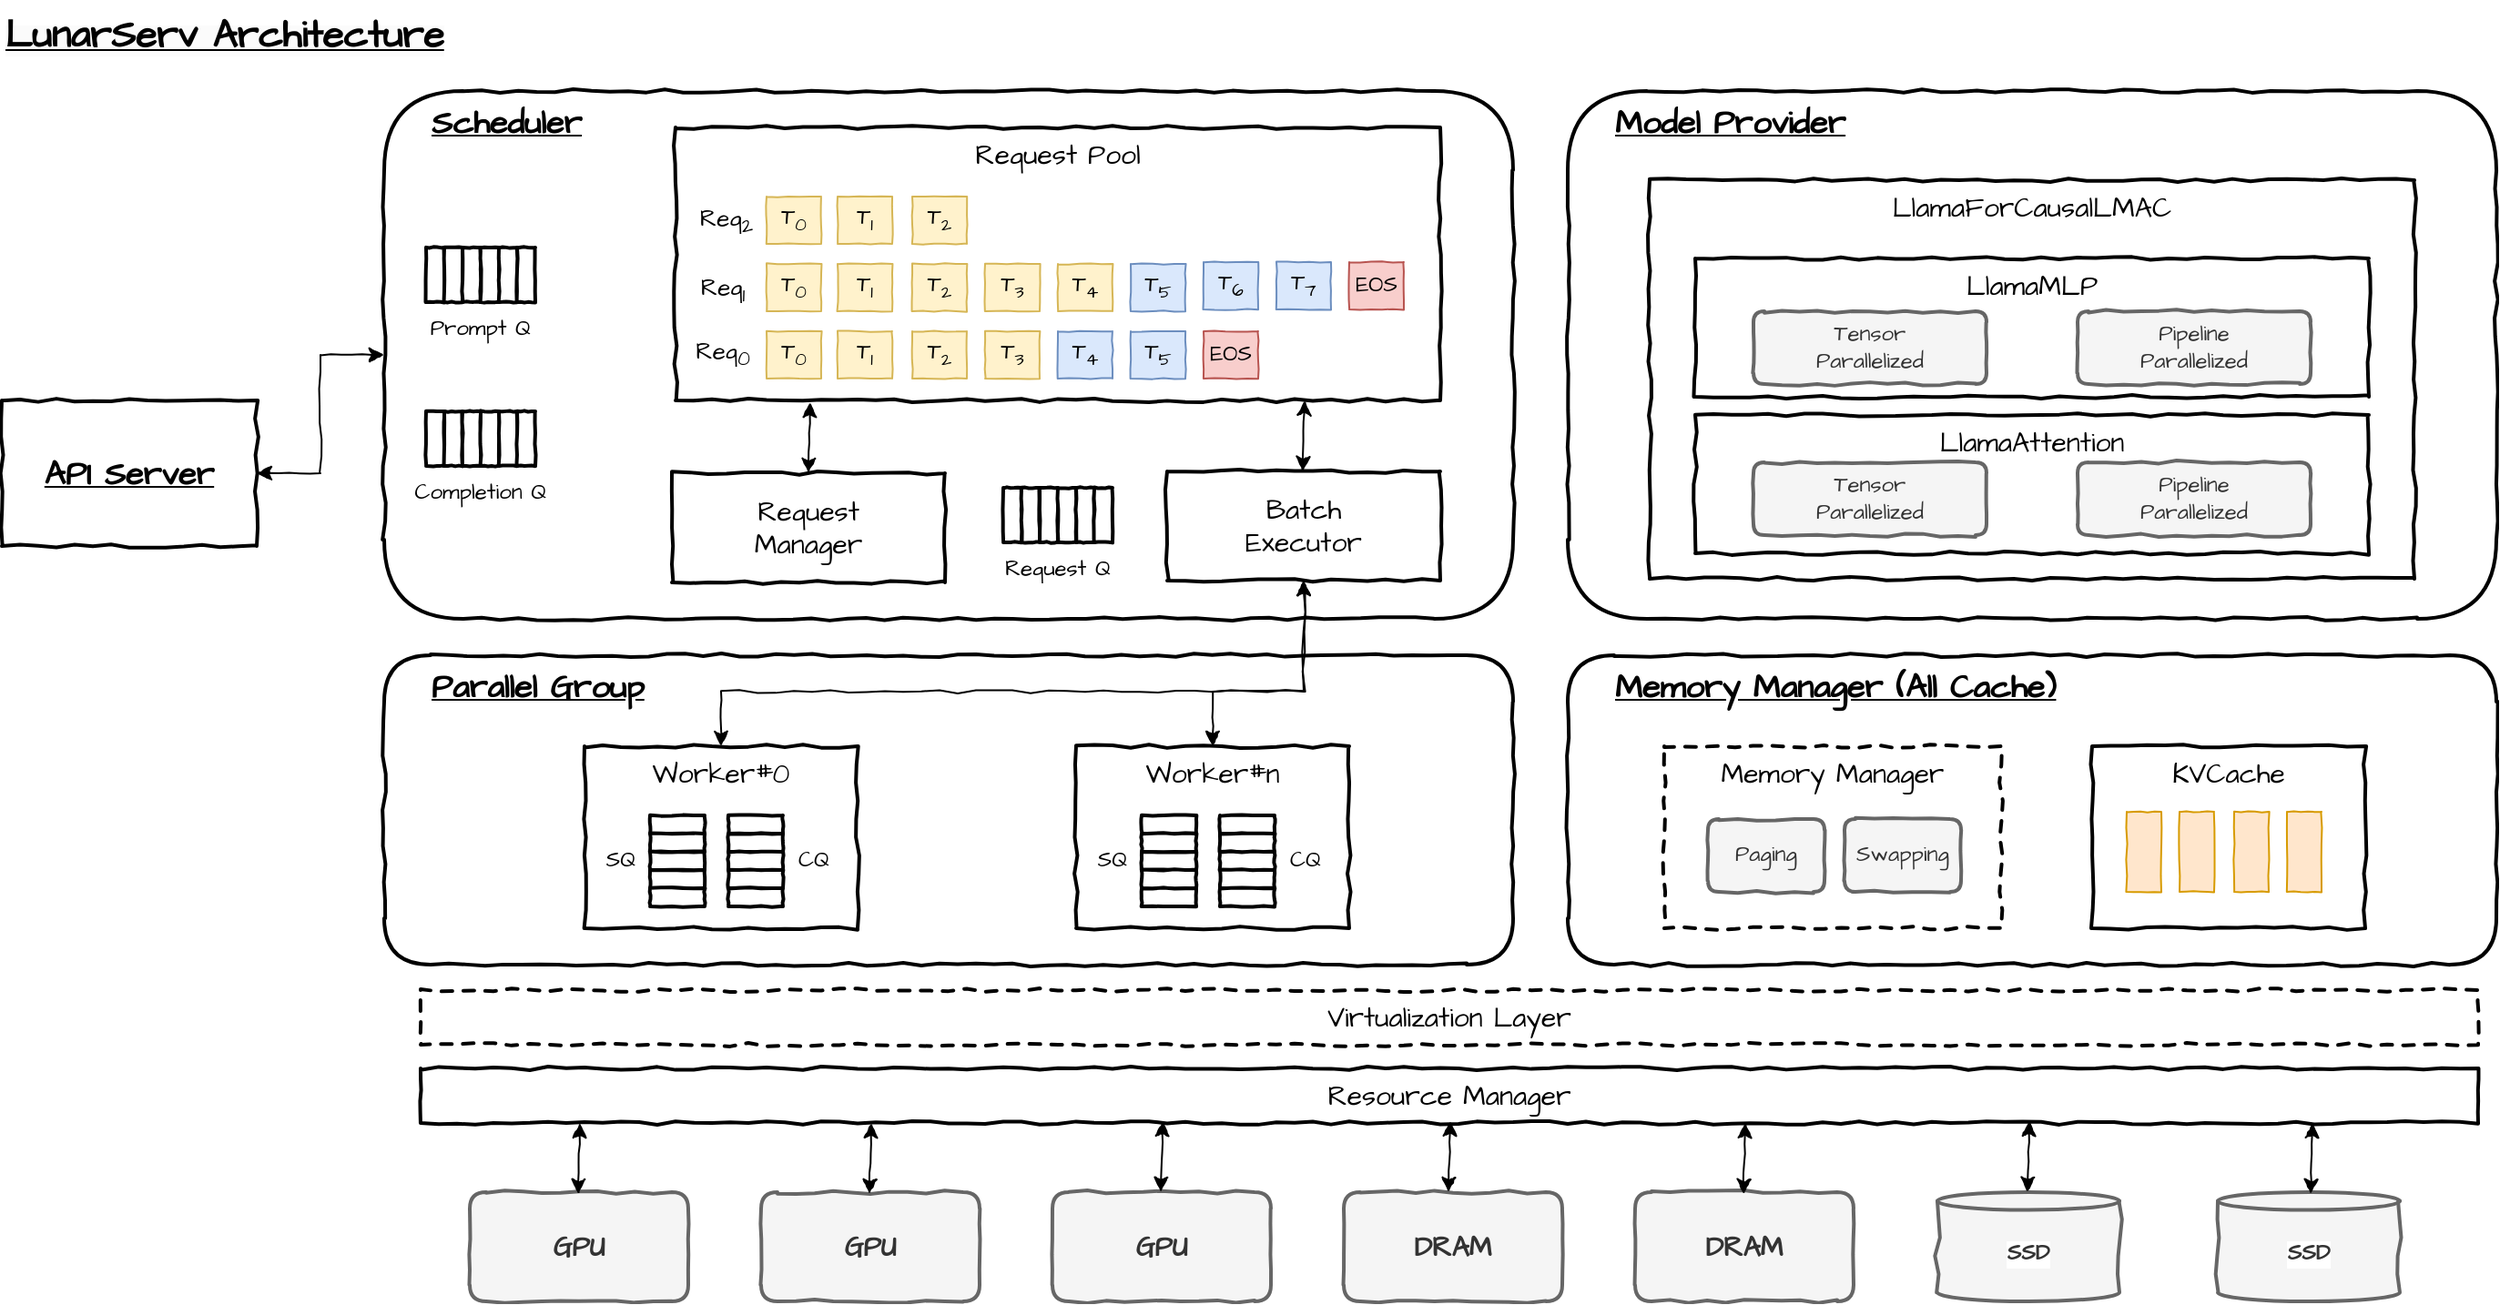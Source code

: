 <mxfile version="24.8.6">
  <diagram name="페이지-1" id="Y8B7rMoeN9hM4UEWo97L">
    <mxGraphModel dx="744" dy="405" grid="1" gridSize="10" guides="1" tooltips="1" connect="1" arrows="1" fold="1" page="1" pageScale="1" pageWidth="850" pageHeight="1100" math="0" shadow="0">
      <root>
        <mxCell id="0" />
        <mxCell id="1" parent="0" />
        <mxCell id="8BjTEOA2ny8shlbgz9hC-71" style="edgeStyle=orthogonalEdgeStyle;rounded=0;orthogonalLoop=1;jettySize=auto;html=1;exitX=1;exitY=0.5;exitDx=0;exitDy=0;fontFamily=Architects Daughter;fontSource=https%3A%2F%2Ffonts.googleapis.com%2Fcss%3Ffamily%3DArchitects%2BDaughter;fontSize=12;fontColor=default;fontStyle=0;sketch=1;curveFitting=1;jiggle=2;sketchStyle=comic;startArrow=classic;startFill=1;" edge="1" parent="1" source="pXaMLWNUyVMHvU2EfD6I-1" target="8BjTEOA2ny8shlbgz9hC-1">
          <mxGeometry relative="1" as="geometry" />
        </mxCell>
        <mxCell id="pXaMLWNUyVMHvU2EfD6I-1" value="&lt;font style=&quot;font-size: 18px;&quot;&gt;API Server&lt;/font&gt;" style="rounded=0;whiteSpace=wrap;sketch=1;curveFitting=1;jiggle=2;fontFamily=Architects Daughter;html=1;sketchStyle=comic;fontStyle=5;strokeWidth=2;fontSize=15;linecap=round;fontSource=https%3A%2F%2Ffonts.googleapis.com%2Fcss%3Ffamily%3DArchitects%2BDaughter;" vertex="1" parent="1">
          <mxGeometry x="50" y="250" width="140" height="80" as="geometry" />
        </mxCell>
        <mxCell id="pXaMLWNUyVMHvU2EfD6I-4" value="&lt;font style=&quot;font-size: 15px;&quot;&gt;GPU&lt;/font&gt;" style="rounded=1;whiteSpace=wrap;html=1;sketch=1;jiggle=2;curveFitting=1;sketchStyle=comic;strokeColor=#666666;strokeWidth=2;align=center;verticalAlign=middle;fontFamily=Architects Daughter;fontSize=12;fontStyle=1;fillColor=#f5f5f5;fontColor=#333333;fontSource=https%3A%2F%2Ffonts.googleapis.com%2Fcss%3Ffamily%3DArchitects%2BDaughter;" vertex="1" parent="1">
          <mxGeometry x="307" y="685" width="120" height="60" as="geometry" />
        </mxCell>
        <mxCell id="8BjTEOA2ny8shlbgz9hC-1" value="&amp;nbsp; &amp;nbsp; &amp;nbsp;&lt;font style=&quot;font-size: 18px;&quot;&gt;&lt;u&gt;Scheduler&lt;/u&gt;&lt;/font&gt;" style="rounded=1;whiteSpace=wrap;html=1;sketch=1;jiggle=2;curveFitting=1;sketchStyle=comic;strokeColor=default;strokeWidth=2;align=left;verticalAlign=top;fontFamily=Architects Daughter;fontSize=12;fontColor=default;fontStyle=1;fillColor=none;fontSource=https%3A%2F%2Ffonts.googleapis.com%2Fcss%3Ffamily%3DArchitects%2BDaughter;" vertex="1" parent="1">
          <mxGeometry x="260" y="80" width="620" height="290" as="geometry" />
        </mxCell>
        <mxCell id="8BjTEOA2ny8shlbgz9hC-12" value="" style="group;fontFamily=Architects Daughter;fontSource=https%3A%2F%2Ffonts.googleapis.com%2Fcss%3Ffamily%3DArchitects%2BDaughter;" vertex="1" connectable="0" parent="1">
          <mxGeometry x="283" y="166" width="60" height="60" as="geometry" />
        </mxCell>
        <mxCell id="8BjTEOA2ny8shlbgz9hC-4" value="&lt;span style=&quot;font-weight: normal;&quot;&gt;Prompt Q&lt;/span&gt;" style="text;html=1;align=center;verticalAlign=middle;whiteSpace=wrap;rounded=0;fontFamily=Architects Daughter;fontSize=12;fontColor=default;fontStyle=1;fontSource=https%3A%2F%2Ffonts.googleapis.com%2Fcss%3Ffamily%3DArchitects%2BDaughter;" vertex="1" parent="8BjTEOA2ny8shlbgz9hC-12">
          <mxGeometry y="30" width="60" height="30" as="geometry" />
        </mxCell>
        <mxCell id="8BjTEOA2ny8shlbgz9hC-11" value="" style="group;fontFamily=Architects Daughter;fontSource=https%3A%2F%2Ffonts.googleapis.com%2Fcss%3Ffamily%3DArchitects%2BDaughter;" vertex="1" connectable="0" parent="8BjTEOA2ny8shlbgz9hC-12">
          <mxGeometry width="60" height="30" as="geometry" />
        </mxCell>
        <mxCell id="8BjTEOA2ny8shlbgz9hC-2" value="" style="rounded=0;whiteSpace=wrap;html=1;sketch=1;jiggle=2;curveFitting=1;sketchStyle=comic;strokeColor=default;strokeWidth=2;align=center;verticalAlign=middle;fontFamily=Architects Daughter;fontSize=12;fontColor=default;fontStyle=1;fillColor=default;fontSource=https%3A%2F%2Ffonts.googleapis.com%2Fcss%3Ffamily%3DArchitects%2BDaughter;" vertex="1" parent="8BjTEOA2ny8shlbgz9hC-11">
          <mxGeometry width="10" height="30" as="geometry" />
        </mxCell>
        <mxCell id="8BjTEOA2ny8shlbgz9hC-6" value="" style="rounded=0;whiteSpace=wrap;html=1;sketch=1;jiggle=2;curveFitting=1;sketchStyle=comic;strokeColor=default;strokeWidth=2;align=center;verticalAlign=middle;fontFamily=Architects Daughter;fontSize=12;fontColor=default;fontStyle=1;fillColor=default;fontSource=https%3A%2F%2Ffonts.googleapis.com%2Fcss%3Ffamily%3DArchitects%2BDaughter;" vertex="1" parent="8BjTEOA2ny8shlbgz9hC-11">
          <mxGeometry x="10" width="10" height="30" as="geometry" />
        </mxCell>
        <mxCell id="8BjTEOA2ny8shlbgz9hC-7" value="" style="rounded=0;whiteSpace=wrap;html=1;sketch=1;jiggle=2;curveFitting=1;sketchStyle=comic;strokeColor=default;strokeWidth=2;align=center;verticalAlign=middle;fontFamily=Architects Daughter;fontSize=12;fontColor=default;fontStyle=1;fillColor=default;fontSource=https%3A%2F%2Ffonts.googleapis.com%2Fcss%3Ffamily%3DArchitects%2BDaughter;" vertex="1" parent="8BjTEOA2ny8shlbgz9hC-11">
          <mxGeometry x="20" width="10" height="30" as="geometry" />
        </mxCell>
        <mxCell id="8BjTEOA2ny8shlbgz9hC-8" value="" style="rounded=0;whiteSpace=wrap;html=1;sketch=1;jiggle=2;curveFitting=1;sketchStyle=comic;strokeColor=default;strokeWidth=2;align=center;verticalAlign=middle;fontFamily=Architects Daughter;fontSize=12;fontColor=default;fontStyle=1;fillColor=default;fontSource=https%3A%2F%2Ffonts.googleapis.com%2Fcss%3Ffamily%3DArchitects%2BDaughter;" vertex="1" parent="8BjTEOA2ny8shlbgz9hC-11">
          <mxGeometry x="30" width="10" height="30" as="geometry" />
        </mxCell>
        <mxCell id="8BjTEOA2ny8shlbgz9hC-9" value="" style="rounded=0;whiteSpace=wrap;html=1;sketch=1;jiggle=2;curveFitting=1;sketchStyle=comic;strokeColor=default;strokeWidth=2;align=center;verticalAlign=middle;fontFamily=Architects Daughter;fontSize=12;fontColor=default;fontStyle=1;fillColor=default;fontSource=https%3A%2F%2Ffonts.googleapis.com%2Fcss%3Ffamily%3DArchitects%2BDaughter;" vertex="1" parent="8BjTEOA2ny8shlbgz9hC-11">
          <mxGeometry x="40" width="10" height="30" as="geometry" />
        </mxCell>
        <mxCell id="8BjTEOA2ny8shlbgz9hC-10" value="" style="rounded=0;whiteSpace=wrap;html=1;sketch=1;jiggle=2;curveFitting=1;sketchStyle=comic;strokeColor=default;strokeWidth=2;align=center;verticalAlign=middle;fontFamily=Architects Daughter;fontSize=12;fontColor=default;fontStyle=1;fillColor=default;fontSource=https%3A%2F%2Ffonts.googleapis.com%2Fcss%3Ffamily%3DArchitects%2BDaughter;" vertex="1" parent="8BjTEOA2ny8shlbgz9hC-11">
          <mxGeometry x="50" width="10" height="30" as="geometry" />
        </mxCell>
        <mxCell id="8BjTEOA2ny8shlbgz9hC-23" value="" style="group;fontFamily=Architects Daughter;fontSource=https%3A%2F%2Ffonts.googleapis.com%2Fcss%3Ffamily%3DArchitects%2BDaughter;" vertex="1" connectable="0" parent="1">
          <mxGeometry x="283" y="256" width="90" height="60" as="geometry" />
        </mxCell>
        <mxCell id="8BjTEOA2ny8shlbgz9hC-24" value="&lt;span style=&quot;font-weight: normal;&quot;&gt;Completion Q&lt;/span&gt;" style="text;html=1;align=center;verticalAlign=middle;whiteSpace=wrap;rounded=0;fontFamily=Architects Daughter;fontSize=12;fontColor=default;fontStyle=1;fontSource=https%3A%2F%2Ffonts.googleapis.com%2Fcss%3Ffamily%3DArchitects%2BDaughter;" vertex="1" parent="8BjTEOA2ny8shlbgz9hC-23">
          <mxGeometry x="-15" y="30" width="90" height="30" as="geometry" />
        </mxCell>
        <mxCell id="8BjTEOA2ny8shlbgz9hC-25" value="" style="group;fontFamily=Architects Daughter;fontSource=https%3A%2F%2Ffonts.googleapis.com%2Fcss%3Ffamily%3DArchitects%2BDaughter;" vertex="1" connectable="0" parent="8BjTEOA2ny8shlbgz9hC-23">
          <mxGeometry width="60" height="30" as="geometry" />
        </mxCell>
        <mxCell id="8BjTEOA2ny8shlbgz9hC-26" value="" style="rounded=0;whiteSpace=wrap;html=1;sketch=1;jiggle=2;curveFitting=1;sketchStyle=comic;strokeColor=default;strokeWidth=2;align=center;verticalAlign=middle;fontFamily=Architects Daughter;fontSize=12;fontColor=default;fontStyle=1;fillColor=default;fontSource=https%3A%2F%2Ffonts.googleapis.com%2Fcss%3Ffamily%3DArchitects%2BDaughter;" vertex="1" parent="8BjTEOA2ny8shlbgz9hC-25">
          <mxGeometry width="10" height="30" as="geometry" />
        </mxCell>
        <mxCell id="8BjTEOA2ny8shlbgz9hC-27" value="" style="rounded=0;whiteSpace=wrap;html=1;sketch=1;jiggle=2;curveFitting=1;sketchStyle=comic;strokeColor=default;strokeWidth=2;align=center;verticalAlign=middle;fontFamily=Architects Daughter;fontSize=12;fontColor=default;fontStyle=1;fillColor=default;fontSource=https%3A%2F%2Ffonts.googleapis.com%2Fcss%3Ffamily%3DArchitects%2BDaughter;" vertex="1" parent="8BjTEOA2ny8shlbgz9hC-25">
          <mxGeometry x="10" width="10" height="30" as="geometry" />
        </mxCell>
        <mxCell id="8BjTEOA2ny8shlbgz9hC-28" value="" style="rounded=0;whiteSpace=wrap;html=1;sketch=1;jiggle=2;curveFitting=1;sketchStyle=comic;strokeColor=default;strokeWidth=2;align=center;verticalAlign=middle;fontFamily=Architects Daughter;fontSize=12;fontColor=default;fontStyle=1;fillColor=default;fontSource=https%3A%2F%2Ffonts.googleapis.com%2Fcss%3Ffamily%3DArchitects%2BDaughter;" vertex="1" parent="8BjTEOA2ny8shlbgz9hC-25">
          <mxGeometry x="20" width="10" height="30" as="geometry" />
        </mxCell>
        <mxCell id="8BjTEOA2ny8shlbgz9hC-29" value="" style="rounded=0;whiteSpace=wrap;html=1;sketch=1;jiggle=2;curveFitting=1;sketchStyle=comic;strokeColor=default;strokeWidth=2;align=center;verticalAlign=middle;fontFamily=Architects Daughter;fontSize=12;fontColor=default;fontStyle=1;fillColor=default;fontSource=https%3A%2F%2Ffonts.googleapis.com%2Fcss%3Ffamily%3DArchitects%2BDaughter;" vertex="1" parent="8BjTEOA2ny8shlbgz9hC-25">
          <mxGeometry x="30" width="10" height="30" as="geometry" />
        </mxCell>
        <mxCell id="8BjTEOA2ny8shlbgz9hC-30" value="" style="rounded=0;whiteSpace=wrap;html=1;sketch=1;jiggle=2;curveFitting=1;sketchStyle=comic;strokeColor=default;strokeWidth=2;align=center;verticalAlign=middle;fontFamily=Architects Daughter;fontSize=12;fontColor=default;fontStyle=1;fillColor=default;fontSource=https%3A%2F%2Ffonts.googleapis.com%2Fcss%3Ffamily%3DArchitects%2BDaughter;" vertex="1" parent="8BjTEOA2ny8shlbgz9hC-25">
          <mxGeometry x="40" width="10" height="30" as="geometry" />
        </mxCell>
        <mxCell id="8BjTEOA2ny8shlbgz9hC-31" value="" style="rounded=0;whiteSpace=wrap;html=1;sketch=1;jiggle=2;curveFitting=1;sketchStyle=comic;strokeColor=default;strokeWidth=2;align=center;verticalAlign=middle;fontFamily=Architects Daughter;fontSize=12;fontColor=default;fontStyle=1;fillColor=default;fontSource=https%3A%2F%2Ffonts.googleapis.com%2Fcss%3Ffamily%3DArchitects%2BDaughter;" vertex="1" parent="8BjTEOA2ny8shlbgz9hC-25">
          <mxGeometry x="50" width="10" height="30" as="geometry" />
        </mxCell>
        <mxCell id="8BjTEOA2ny8shlbgz9hC-32" value="&lt;span style=&quot;font-size: 15px;&quot;&gt;Request Pool&lt;/span&gt;" style="rounded=0;whiteSpace=wrap;html=1;sketch=1;jiggle=2;curveFitting=1;sketchStyle=comic;strokeColor=default;strokeWidth=2;align=center;verticalAlign=top;fontFamily=Architects Daughter;fontSize=15;fontColor=default;fontStyle=0;fillColor=default;fillStyle=hachure;fontSource=https%3A%2F%2Ffonts.googleapis.com%2Fcss%3Ffamily%3DArchitects%2BDaughter;" vertex="1" parent="1">
          <mxGeometry x="420" y="100" width="420" height="150" as="geometry" />
        </mxCell>
        <mxCell id="8BjTEOA2ny8shlbgz9hC-33" value="&lt;font style=&quot;font-size: 15px;&quot;&gt;Request&lt;/font&gt;&lt;div style=&quot;font-size: 15px;&quot;&gt;&lt;font style=&quot;font-size: 15px;&quot;&gt;Manager&lt;/font&gt;&lt;/div&gt;" style="rounded=0;whiteSpace=wrap;html=1;sketch=1;jiggle=2;curveFitting=1;sketchStyle=comic;strokeColor=default;strokeWidth=2;align=center;verticalAlign=middle;fontFamily=Architects Daughter;fontSize=12;fontColor=default;fontStyle=0;fillColor=default;fontSource=https%3A%2F%2Ffonts.googleapis.com%2Fcss%3Ffamily%3DArchitects%2BDaughter;" vertex="1" parent="1">
          <mxGeometry x="418" y="290" width="150" height="60" as="geometry" />
        </mxCell>
        <mxCell id="8BjTEOA2ny8shlbgz9hC-34" value="" style="group;fontFamily=Architects Daughter;fontSource=https%3A%2F%2Ffonts.googleapis.com%2Fcss%3Ffamily%3DArchitects%2BDaughter;" vertex="1" connectable="0" parent="1">
          <mxGeometry x="600" y="298" width="90" height="60" as="geometry" />
        </mxCell>
        <mxCell id="8BjTEOA2ny8shlbgz9hC-35" value="&lt;span style=&quot;font-weight: normal;&quot;&gt;Request Q&lt;/span&gt;" style="text;html=1;align=center;verticalAlign=middle;whiteSpace=wrap;rounded=0;fontFamily=Architects Daughter;fontSize=12;fontColor=default;fontStyle=1;fontSource=https%3A%2F%2Ffonts.googleapis.com%2Fcss%3Ffamily%3DArchitects%2BDaughter;" vertex="1" parent="8BjTEOA2ny8shlbgz9hC-34">
          <mxGeometry x="-15" y="30" width="90" height="30" as="geometry" />
        </mxCell>
        <mxCell id="8BjTEOA2ny8shlbgz9hC-36" value="" style="group;fontFamily=Architects Daughter;fontSource=https%3A%2F%2Ffonts.googleapis.com%2Fcss%3Ffamily%3DArchitects%2BDaughter;" vertex="1" connectable="0" parent="8BjTEOA2ny8shlbgz9hC-34">
          <mxGeometry width="60" height="30" as="geometry" />
        </mxCell>
        <mxCell id="8BjTEOA2ny8shlbgz9hC-37" value="" style="rounded=0;whiteSpace=wrap;html=1;sketch=1;jiggle=2;curveFitting=1;sketchStyle=comic;strokeColor=default;strokeWidth=2;align=center;verticalAlign=middle;fontFamily=Architects Daughter;fontSize=12;fontColor=default;fontStyle=1;fillColor=default;fontSource=https%3A%2F%2Ffonts.googleapis.com%2Fcss%3Ffamily%3DArchitects%2BDaughter;" vertex="1" parent="8BjTEOA2ny8shlbgz9hC-36">
          <mxGeometry width="10" height="30" as="geometry" />
        </mxCell>
        <mxCell id="8BjTEOA2ny8shlbgz9hC-38" value="" style="rounded=0;whiteSpace=wrap;html=1;sketch=1;jiggle=2;curveFitting=1;sketchStyle=comic;strokeColor=default;strokeWidth=2;align=center;verticalAlign=middle;fontFamily=Architects Daughter;fontSize=12;fontColor=default;fontStyle=1;fillColor=default;fontSource=https%3A%2F%2Ffonts.googleapis.com%2Fcss%3Ffamily%3DArchitects%2BDaughter;" vertex="1" parent="8BjTEOA2ny8shlbgz9hC-36">
          <mxGeometry x="10" width="10" height="30" as="geometry" />
        </mxCell>
        <mxCell id="8BjTEOA2ny8shlbgz9hC-39" value="" style="rounded=0;whiteSpace=wrap;html=1;sketch=1;jiggle=2;curveFitting=1;sketchStyle=comic;strokeColor=default;strokeWidth=2;align=center;verticalAlign=middle;fontFamily=Architects Daughter;fontSize=12;fontColor=default;fontStyle=1;fillColor=default;fontSource=https%3A%2F%2Ffonts.googleapis.com%2Fcss%3Ffamily%3DArchitects%2BDaughter;" vertex="1" parent="8BjTEOA2ny8shlbgz9hC-36">
          <mxGeometry x="20" width="10" height="30" as="geometry" />
        </mxCell>
        <mxCell id="8BjTEOA2ny8shlbgz9hC-40" value="" style="rounded=0;whiteSpace=wrap;html=1;sketch=1;jiggle=2;curveFitting=1;sketchStyle=comic;strokeColor=default;strokeWidth=2;align=center;verticalAlign=middle;fontFamily=Architects Daughter;fontSize=12;fontColor=default;fontStyle=1;fillColor=default;fontSource=https%3A%2F%2Ffonts.googleapis.com%2Fcss%3Ffamily%3DArchitects%2BDaughter;" vertex="1" parent="8BjTEOA2ny8shlbgz9hC-36">
          <mxGeometry x="30" width="10" height="30" as="geometry" />
        </mxCell>
        <mxCell id="8BjTEOA2ny8shlbgz9hC-41" value="" style="rounded=0;whiteSpace=wrap;html=1;sketch=1;jiggle=2;curveFitting=1;sketchStyle=comic;strokeColor=default;strokeWidth=2;align=center;verticalAlign=middle;fontFamily=Architects Daughter;fontSize=12;fontColor=default;fontStyle=1;fillColor=default;fontSource=https%3A%2F%2Ffonts.googleapis.com%2Fcss%3Ffamily%3DArchitects%2BDaughter;" vertex="1" parent="8BjTEOA2ny8shlbgz9hC-36">
          <mxGeometry x="40" width="10" height="30" as="geometry" />
        </mxCell>
        <mxCell id="8BjTEOA2ny8shlbgz9hC-42" value="" style="rounded=0;whiteSpace=wrap;html=1;sketch=1;jiggle=2;curveFitting=1;sketchStyle=comic;strokeColor=default;strokeWidth=2;align=center;verticalAlign=middle;fontFamily=Architects Daughter;fontSize=12;fontColor=default;fontStyle=1;fillColor=default;fontSource=https%3A%2F%2Ffonts.googleapis.com%2Fcss%3Ffamily%3DArchitects%2BDaughter;" vertex="1" parent="8BjTEOA2ny8shlbgz9hC-36">
          <mxGeometry x="50" width="10" height="30" as="geometry" />
        </mxCell>
        <mxCell id="8BjTEOA2ny8shlbgz9hC-107" style="edgeStyle=orthogonalEdgeStyle;shape=connector;rounded=0;sketch=1;jiggle=2;curveFitting=1;orthogonalLoop=1;jettySize=auto;html=1;entryX=0.5;entryY=0;entryDx=0;entryDy=0;sketchStyle=comic;strokeColor=default;align=center;verticalAlign=middle;fontFamily=Architects Daughter;fontSource=https%3A%2F%2Ffonts.googleapis.com%2Fcss%3Ffamily%3DArchitects%2BDaughter;fontSize=12;fontColor=default;fontStyle=0;labelBackgroundColor=default;startArrow=classic;startFill=1;endArrow=classic;" edge="1" parent="1" target="8BjTEOA2ny8shlbgz9hC-91">
          <mxGeometry relative="1" as="geometry">
            <mxPoint x="765" y="349" as="sourcePoint" />
            <Array as="points">
              <mxPoint x="765" y="410" />
              <mxPoint x="715" y="410" />
            </Array>
          </mxGeometry>
        </mxCell>
        <mxCell id="8BjTEOA2ny8shlbgz9hC-43" value="&lt;span style=&quot;font-size: 15px;&quot;&gt;Batch&lt;/span&gt;&lt;div&gt;&lt;span style=&quot;font-size: 15px;&quot;&gt;Executor&lt;/span&gt;&lt;/div&gt;" style="rounded=0;whiteSpace=wrap;html=1;sketch=1;jiggle=2;curveFitting=1;sketchStyle=comic;strokeColor=default;strokeWidth=2;align=center;verticalAlign=middle;fontFamily=Architects Daughter;fontSize=12;fontColor=default;fontStyle=0;fillColor=default;fontSource=https%3A%2F%2Ffonts.googleapis.com%2Fcss%3Ffamily%3DArchitects%2BDaughter;" vertex="1" parent="1">
          <mxGeometry x="690" y="289" width="150" height="60" as="geometry" />
        </mxCell>
        <mxCell id="8BjTEOA2ny8shlbgz9hC-44" value="&lt;span style=&quot;font-weight: normal; font-size: 13px;&quot;&gt;Req&lt;sub&gt;0&lt;/sub&gt;&lt;/span&gt;" style="text;html=1;align=center;verticalAlign=middle;whiteSpace=wrap;rounded=0;fontFamily=Architects Daughter;fontSize=13;fontColor=default;fontStyle=1;fontSource=https%3A%2F%2Ffonts.googleapis.com%2Fcss%3Ffamily%3DArchitects%2BDaughter;" vertex="1" parent="1">
          <mxGeometry x="416" y="209" width="60" height="30" as="geometry" />
        </mxCell>
        <mxCell id="8BjTEOA2ny8shlbgz9hC-45" value="T&lt;sub&gt;0&lt;/sub&gt;" style="rounded=0;whiteSpace=wrap;html=1;align=center;verticalAlign=middle;fontFamily=Architects Daughter;fontSize=12;fontStyle=0;fillColor=#fff2cc;sketchStyle=comic;strokeColor=#d6b656;strokeWidth=1;fillOpacity=100;sketch=1;curveFitting=1;jiggle=2;fillStyle=hachure;zigzagOffset=-1;fillWeight=-1;hachureAngle=-41;fontSource=https%3A%2F%2Ffonts.googleapis.com%2Fcss%3Ffamily%3DArchitects%2BDaughter;perimeterSpacing=2;glass=0;shadow=0;" vertex="1" parent="1">
          <mxGeometry x="470" y="212" width="30" height="26" as="geometry" />
        </mxCell>
        <mxCell id="8BjTEOA2ny8shlbgz9hC-46" value="T&lt;sub&gt;1&lt;/sub&gt;" style="rounded=0;whiteSpace=wrap;html=1;align=center;verticalAlign=middle;fontFamily=Architects Daughter;fontSize=12;fontStyle=0;fillColor=#fff2cc;sketchStyle=comic;strokeColor=#d6b656;strokeWidth=1;fillOpacity=100;sketch=1;curveFitting=1;jiggle=2;fillStyle=hachure;zigzagOffset=-1;fillWeight=-1;hachureAngle=-41;fontSource=https%3A%2F%2Ffonts.googleapis.com%2Fcss%3Ffamily%3DArchitects%2BDaughter;perimeterSpacing=2;glass=0;shadow=0;" vertex="1" parent="1">
          <mxGeometry x="509" y="212" width="30" height="26" as="geometry" />
        </mxCell>
        <mxCell id="8BjTEOA2ny8shlbgz9hC-47" value="T&lt;sub&gt;2&lt;/sub&gt;" style="rounded=0;whiteSpace=wrap;html=1;align=center;verticalAlign=middle;fontFamily=Architects Daughter;fontSize=12;fontStyle=0;fillColor=#fff2cc;sketchStyle=comic;strokeColor=#d6b656;strokeWidth=1;fillOpacity=100;sketch=1;curveFitting=1;jiggle=2;fillStyle=hachure;zigzagOffset=-1;fillWeight=-1;hachureAngle=-41;fontSource=https%3A%2F%2Ffonts.googleapis.com%2Fcss%3Ffamily%3DArchitects%2BDaughter;perimeterSpacing=2;glass=0;shadow=0;" vertex="1" parent="1">
          <mxGeometry x="550" y="212" width="30" height="26" as="geometry" />
        </mxCell>
        <mxCell id="8BjTEOA2ny8shlbgz9hC-48" value="T&lt;sub&gt;3&lt;/sub&gt;" style="rounded=0;whiteSpace=wrap;html=1;align=center;verticalAlign=middle;fontFamily=Architects Daughter;fontSize=12;fontStyle=0;fillColor=#fff2cc;sketchStyle=comic;strokeColor=#d6b656;strokeWidth=1;fillOpacity=100;sketch=1;curveFitting=1;jiggle=2;fillStyle=hachure;zigzagOffset=-1;fillWeight=-1;hachureAngle=-41;fontSource=https%3A%2F%2Ffonts.googleapis.com%2Fcss%3Ffamily%3DArchitects%2BDaughter;perimeterSpacing=2;glass=0;shadow=0;" vertex="1" parent="1">
          <mxGeometry x="590" y="212" width="30" height="26" as="geometry" />
        </mxCell>
        <mxCell id="8BjTEOA2ny8shlbgz9hC-49" value="T&lt;sub&gt;4&lt;/sub&gt;" style="rounded=0;whiteSpace=wrap;html=1;align=center;verticalAlign=middle;fontFamily=Architects Daughter;fontSize=12;fontStyle=0;fillColor=#dae8fc;sketchStyle=comic;strokeColor=#6c8ebf;strokeWidth=1;fillOpacity=100;sketch=1;curveFitting=1;jiggle=2;fillStyle=hachure;zigzagOffset=-1;fillWeight=-1;hachureAngle=-41;fontSource=https%3A%2F%2Ffonts.googleapis.com%2Fcss%3Ffamily%3DArchitects%2BDaughter;perimeterSpacing=2;glass=0;shadow=0;" vertex="1" parent="1">
          <mxGeometry x="630" y="212" width="30" height="26" as="geometry" />
        </mxCell>
        <mxCell id="8BjTEOA2ny8shlbgz9hC-50" value="T&lt;sub&gt;5&lt;/sub&gt;" style="rounded=0;whiteSpace=wrap;html=1;align=center;verticalAlign=middle;fontFamily=Architects Daughter;fontSize=12;fontStyle=0;fillColor=#dae8fc;sketchStyle=comic;strokeColor=#6c8ebf;strokeWidth=1;fillOpacity=100;sketch=1;curveFitting=1;jiggle=2;fillStyle=hachure;zigzagOffset=-1;fillWeight=-1;hachureAngle=-41;fontSource=https%3A%2F%2Ffonts.googleapis.com%2Fcss%3Ffamily%3DArchitects%2BDaughter;perimeterSpacing=2;glass=0;shadow=0;" vertex="1" parent="1">
          <mxGeometry x="670" y="212" width="30" height="26" as="geometry" />
        </mxCell>
        <mxCell id="8BjTEOA2ny8shlbgz9hC-51" value="EOS" style="rounded=0;whiteSpace=wrap;html=1;align=center;verticalAlign=middle;fontFamily=Architects Daughter;fontSize=12;fontStyle=0;fillColor=#f8cecc;sketchStyle=comic;strokeColor=#b85450;strokeWidth=1;fillOpacity=100;sketch=1;curveFitting=1;jiggle=2;fillStyle=hachure;zigzagOffset=-1;fillWeight=-1;hachureAngle=-41;fontSource=https%3A%2F%2Ffonts.googleapis.com%2Fcss%3Ffamily%3DArchitects%2BDaughter;perimeterSpacing=2;glass=0;shadow=0;" vertex="1" parent="1">
          <mxGeometry x="710" y="212" width="30" height="26" as="geometry" />
        </mxCell>
        <mxCell id="8BjTEOA2ny8shlbgz9hC-52" value="T&lt;sub&gt;0&lt;/sub&gt;" style="rounded=0;whiteSpace=wrap;html=1;align=center;verticalAlign=middle;fontFamily=Architects Daughter;fontSize=12;fontStyle=0;fillColor=#fff2cc;sketchStyle=comic;strokeColor=#d6b656;strokeWidth=1;fillOpacity=100;sketch=1;curveFitting=1;jiggle=2;fillStyle=hachure;zigzagOffset=-1;fillWeight=-1;hachureAngle=-41;fontSource=https%3A%2F%2Ffonts.googleapis.com%2Fcss%3Ffamily%3DArchitects%2BDaughter;perimeterSpacing=2;glass=0;shadow=0;" vertex="1" parent="1">
          <mxGeometry x="470" y="175" width="30" height="26" as="geometry" />
        </mxCell>
        <mxCell id="8BjTEOA2ny8shlbgz9hC-53" value="T&lt;sub&gt;1&lt;/sub&gt;" style="rounded=0;whiteSpace=wrap;html=1;align=center;verticalAlign=middle;fontFamily=Architects Daughter;fontSize=12;fontStyle=0;fillColor=#fff2cc;sketchStyle=comic;strokeColor=#d6b656;strokeWidth=1;fillOpacity=100;sketch=1;curveFitting=1;jiggle=2;fillStyle=hachure;zigzagOffset=-1;fillWeight=-1;hachureAngle=-41;fontSource=https%3A%2F%2Ffonts.googleapis.com%2Fcss%3Ffamily%3DArchitects%2BDaughter;perimeterSpacing=2;glass=0;shadow=0;" vertex="1" parent="1">
          <mxGeometry x="509" y="175" width="30" height="26" as="geometry" />
        </mxCell>
        <mxCell id="8BjTEOA2ny8shlbgz9hC-54" value="T&lt;sub&gt;2&lt;/sub&gt;" style="rounded=0;whiteSpace=wrap;html=1;align=center;verticalAlign=middle;fontFamily=Architects Daughter;fontSize=12;fontStyle=0;fillColor=#fff2cc;sketchStyle=comic;strokeColor=#d6b656;strokeWidth=1;fillOpacity=100;sketch=1;curveFitting=1;jiggle=2;fillStyle=hachure;zigzagOffset=-1;fillWeight=-1;hachureAngle=-41;fontSource=https%3A%2F%2Ffonts.googleapis.com%2Fcss%3Ffamily%3DArchitects%2BDaughter;perimeterSpacing=2;glass=0;shadow=0;" vertex="1" parent="1">
          <mxGeometry x="550" y="175" width="30" height="26" as="geometry" />
        </mxCell>
        <mxCell id="8BjTEOA2ny8shlbgz9hC-55" value="T&lt;sub&gt;3&lt;/sub&gt;" style="rounded=0;whiteSpace=wrap;html=1;align=center;verticalAlign=middle;fontFamily=Architects Daughter;fontSize=12;fontStyle=0;fillColor=#fff2cc;sketchStyle=comic;strokeColor=#d6b656;strokeWidth=1;fillOpacity=100;sketch=1;curveFitting=1;jiggle=2;fillStyle=hachure;zigzagOffset=-1;fillWeight=-1;hachureAngle=-41;fontSource=https%3A%2F%2Ffonts.googleapis.com%2Fcss%3Ffamily%3DArchitects%2BDaughter;perimeterSpacing=2;glass=0;shadow=0;" vertex="1" parent="1">
          <mxGeometry x="590" y="175" width="30" height="26" as="geometry" />
        </mxCell>
        <mxCell id="8BjTEOA2ny8shlbgz9hC-56" value="&lt;span style=&quot;font-weight: normal; font-size: 13px;&quot;&gt;Req&lt;sub&gt;1&lt;/sub&gt;&lt;/span&gt;" style="text;html=1;align=center;verticalAlign=middle;whiteSpace=wrap;rounded=0;fontFamily=Architects Daughter;fontSize=13;fontColor=default;fontStyle=1;fontSource=https%3A%2F%2Ffonts.googleapis.com%2Fcss%3Ffamily%3DArchitects%2BDaughter;" vertex="1" parent="1">
          <mxGeometry x="416" y="174" width="60" height="30" as="geometry" />
        </mxCell>
        <mxCell id="8BjTEOA2ny8shlbgz9hC-57" value="&lt;span style=&quot;font-weight: normal; font-size: 13px;&quot;&gt;Req&lt;sub&gt;2&lt;/sub&gt;&lt;/span&gt;" style="text;html=1;align=center;verticalAlign=middle;whiteSpace=wrap;rounded=0;fontFamily=Architects Daughter;fontSize=13;fontColor=default;fontStyle=1;fontSource=https%3A%2F%2Ffonts.googleapis.com%2Fcss%3Ffamily%3DArchitects%2BDaughter;" vertex="1" parent="1">
          <mxGeometry x="418" y="136" width="60" height="30" as="geometry" />
        </mxCell>
        <mxCell id="8BjTEOA2ny8shlbgz9hC-58" value="T&lt;sub&gt;4&lt;/sub&gt;" style="rounded=0;whiteSpace=wrap;html=1;align=center;verticalAlign=middle;fontFamily=Architects Daughter;fontSize=12;fontStyle=0;fillColor=#fff2cc;sketchStyle=comic;strokeColor=#d6b656;strokeWidth=1;fillOpacity=100;sketch=1;curveFitting=1;jiggle=2;fillStyle=hachure;zigzagOffset=-1;fillWeight=-1;hachureAngle=-41;fontSource=https%3A%2F%2Ffonts.googleapis.com%2Fcss%3Ffamily%3DArchitects%2BDaughter;perimeterSpacing=2;glass=0;shadow=0;" vertex="1" parent="1">
          <mxGeometry x="630" y="175" width="30" height="26" as="geometry" />
        </mxCell>
        <mxCell id="8BjTEOA2ny8shlbgz9hC-59" value="T&lt;sub&gt;5&lt;/sub&gt;" style="rounded=0;whiteSpace=wrap;html=1;align=center;verticalAlign=middle;fontFamily=Architects Daughter;fontSize=12;fontStyle=0;fillColor=#dae8fc;sketchStyle=comic;strokeColor=#6c8ebf;strokeWidth=1;fillOpacity=100;sketch=1;curveFitting=1;jiggle=2;fillStyle=hachure;zigzagOffset=-1;fillWeight=-1;hachureAngle=-41;fontSource=https%3A%2F%2Ffonts.googleapis.com%2Fcss%3Ffamily%3DArchitects%2BDaughter;perimeterSpacing=2;glass=0;shadow=0;" vertex="1" parent="1">
          <mxGeometry x="670" y="175" width="30" height="26" as="geometry" />
        </mxCell>
        <mxCell id="8BjTEOA2ny8shlbgz9hC-60" value="T&lt;sub&gt;6&lt;/sub&gt;" style="rounded=0;whiteSpace=wrap;html=1;align=center;verticalAlign=middle;fontFamily=Architects Daughter;fontSize=12;fontStyle=0;fillColor=#dae8fc;sketchStyle=comic;strokeColor=#6c8ebf;strokeWidth=1;fillOpacity=100;sketch=1;curveFitting=1;jiggle=2;fillStyle=hachure;zigzagOffset=-1;fillWeight=-1;hachureAngle=-41;fontSource=https%3A%2F%2Ffonts.googleapis.com%2Fcss%3Ffamily%3DArchitects%2BDaughter;perimeterSpacing=2;glass=0;shadow=0;" vertex="1" parent="1">
          <mxGeometry x="710" y="174" width="30" height="26" as="geometry" />
        </mxCell>
        <mxCell id="8BjTEOA2ny8shlbgz9hC-61" value="T&lt;sub&gt;7&lt;/sub&gt;" style="rounded=0;whiteSpace=wrap;html=1;align=center;verticalAlign=middle;fontFamily=Architects Daughter;fontSize=12;fontStyle=0;fillColor=#dae8fc;sketchStyle=comic;strokeColor=#6c8ebf;strokeWidth=1;fillOpacity=100;sketch=1;curveFitting=1;jiggle=2;fillStyle=hachure;zigzagOffset=-1;fillWeight=-1;hachureAngle=-41;fontSource=https%3A%2F%2Ffonts.googleapis.com%2Fcss%3Ffamily%3DArchitects%2BDaughter;perimeterSpacing=2;glass=0;shadow=0;" vertex="1" parent="1">
          <mxGeometry x="750" y="174" width="30" height="26" as="geometry" />
        </mxCell>
        <mxCell id="8BjTEOA2ny8shlbgz9hC-62" value="EOS" style="rounded=0;whiteSpace=wrap;html=1;align=center;verticalAlign=middle;fontFamily=Architects Daughter;fontSize=12;fontStyle=0;fillColor=#f8cecc;sketchStyle=comic;strokeColor=#b85450;strokeWidth=1;fillOpacity=100;sketch=1;curveFitting=1;jiggle=2;fillStyle=hachure;zigzagOffset=-1;fillWeight=-1;hachureAngle=-41;fontSource=https%3A%2F%2Ffonts.googleapis.com%2Fcss%3Ffamily%3DArchitects%2BDaughter;perimeterSpacing=2;glass=0;shadow=0;" vertex="1" parent="1">
          <mxGeometry x="790" y="174" width="30" height="26" as="geometry" />
        </mxCell>
        <mxCell id="8BjTEOA2ny8shlbgz9hC-63" value="T&lt;sub&gt;0&lt;/sub&gt;" style="rounded=0;whiteSpace=wrap;html=1;align=center;verticalAlign=middle;fontFamily=Architects Daughter;fontSize=12;fontStyle=0;fillColor=#fff2cc;sketchStyle=comic;strokeColor=#d6b656;strokeWidth=1;fillOpacity=100;sketch=1;curveFitting=1;jiggle=2;fillStyle=hachure;zigzagOffset=-1;fillWeight=-1;hachureAngle=-41;fontSource=https%3A%2F%2Ffonts.googleapis.com%2Fcss%3Ffamily%3DArchitects%2BDaughter;perimeterSpacing=2;glass=0;shadow=0;" vertex="1" parent="1">
          <mxGeometry x="470" y="138" width="30" height="26" as="geometry" />
        </mxCell>
        <mxCell id="8BjTEOA2ny8shlbgz9hC-64" value="T&lt;sub&gt;1&lt;/sub&gt;" style="rounded=0;whiteSpace=wrap;html=1;align=center;verticalAlign=middle;fontFamily=Architects Daughter;fontSize=12;fontStyle=0;fillColor=#fff2cc;sketchStyle=comic;strokeColor=#d6b656;strokeWidth=1;fillOpacity=100;sketch=1;curveFitting=1;jiggle=2;fillStyle=hachure;zigzagOffset=-1;fillWeight=-1;hachureAngle=-41;fontSource=https%3A%2F%2Ffonts.googleapis.com%2Fcss%3Ffamily%3DArchitects%2BDaughter;perimeterSpacing=2;glass=0;shadow=0;" vertex="1" parent="1">
          <mxGeometry x="509" y="138" width="30" height="26" as="geometry" />
        </mxCell>
        <mxCell id="8BjTEOA2ny8shlbgz9hC-65" value="T&lt;sub&gt;2&lt;/sub&gt;" style="rounded=0;whiteSpace=wrap;html=1;align=center;verticalAlign=middle;fontFamily=Architects Daughter;fontSize=12;fontStyle=0;fillColor=#fff2cc;sketchStyle=comic;strokeColor=#d6b656;strokeWidth=1;fillOpacity=100;sketch=1;curveFitting=1;jiggle=2;fillStyle=hachure;zigzagOffset=-1;fillWeight=-1;hachureAngle=-41;fontSource=https%3A%2F%2Ffonts.googleapis.com%2Fcss%3Ffamily%3DArchitects%2BDaughter;perimeterSpacing=2;glass=0;shadow=0;" vertex="1" parent="1">
          <mxGeometry x="550" y="138" width="30" height="26" as="geometry" />
        </mxCell>
        <mxCell id="8BjTEOA2ny8shlbgz9hC-68" value="" style="endArrow=classic;startArrow=classic;html=1;rounded=0;fontFamily=Architects Daughter;fontSource=https%3A%2F%2Ffonts.googleapis.com%2Fcss%3Ffamily%3DArchitects%2BDaughter;fontSize=12;fontColor=default;fontStyle=0;exitX=0.5;exitY=0;exitDx=0;exitDy=0;entryX=0.176;entryY=1.007;entryDx=0;entryDy=0;entryPerimeter=0;sketch=1;curveFitting=1;jiggle=2;sketchStyle=comic;" edge="1" parent="1" source="8BjTEOA2ny8shlbgz9hC-33" target="8BjTEOA2ny8shlbgz9hC-32">
          <mxGeometry width="50" height="50" relative="1" as="geometry">
            <mxPoint x="580" y="250" as="sourcePoint" />
            <mxPoint x="630" y="200" as="targetPoint" />
          </mxGeometry>
        </mxCell>
        <mxCell id="8BjTEOA2ny8shlbgz9hC-69" value="" style="endArrow=classic;startArrow=classic;html=1;rounded=0;fontFamily=Architects Daughter;fontSource=https%3A%2F%2Ffonts.googleapis.com%2Fcss%3Ffamily%3DArchitects%2BDaughter;fontSize=12;fontColor=default;fontStyle=0;exitX=0.5;exitY=0;exitDx=0;exitDy=0;entryX=0.176;entryY=1.007;entryDx=0;entryDy=0;entryPerimeter=0;sketch=1;curveFitting=1;jiggle=2;sketchStyle=comic;" edge="1" parent="1">
          <mxGeometry width="50" height="50" relative="1" as="geometry">
            <mxPoint x="764.5" y="289" as="sourcePoint" />
            <mxPoint x="765.5" y="250" as="targetPoint" />
          </mxGeometry>
        </mxCell>
        <mxCell id="8BjTEOA2ny8shlbgz9hC-72" value="&amp;nbsp; &amp;nbsp; &amp;nbsp;&lt;font style=&quot;font-size: 18px;&quot;&gt;&lt;u&gt;Parallel Group&lt;/u&gt;&lt;/font&gt;" style="rounded=1;whiteSpace=wrap;html=1;sketch=1;jiggle=2;curveFitting=1;sketchStyle=comic;strokeColor=default;strokeWidth=2;align=left;verticalAlign=top;fontFamily=Architects Daughter;fontSize=12;fontColor=default;fontStyle=1;fillColor=none;fontSource=https%3A%2F%2Ffonts.googleapis.com%2Fcss%3Ffamily%3DArchitects%2BDaughter;" vertex="1" parent="1">
          <mxGeometry x="260" y="390" width="620" height="170" as="geometry" />
        </mxCell>
        <mxCell id="8BjTEOA2ny8shlbgz9hC-89" value="" style="group" vertex="1" connectable="0" parent="1">
          <mxGeometry x="370" y="440" width="150" height="100" as="geometry" />
        </mxCell>
        <mxCell id="8BjTEOA2ny8shlbgz9hC-73" value="&lt;span style=&quot;font-size: 15px;&quot;&gt;Worker#0&lt;/span&gt;" style="rounded=0;whiteSpace=wrap;html=1;sketch=1;jiggle=2;curveFitting=1;sketchStyle=comic;strokeColor=default;strokeWidth=2;align=center;verticalAlign=top;fontFamily=Architects Daughter;fontSize=12;fontColor=default;fontStyle=0;fillColor=default;fontSource=https%3A%2F%2Ffonts.googleapis.com%2Fcss%3Ffamily%3DArchitects%2BDaughter;" vertex="1" parent="8BjTEOA2ny8shlbgz9hC-89">
          <mxGeometry width="150" height="100" as="geometry" />
        </mxCell>
        <mxCell id="8BjTEOA2ny8shlbgz9hC-81" value="" style="group" vertex="1" connectable="0" parent="8BjTEOA2ny8shlbgz9hC-89">
          <mxGeometry y="38" width="66" height="50" as="geometry" />
        </mxCell>
        <mxCell id="8BjTEOA2ny8shlbgz9hC-74" value="" style="rounded=0;whiteSpace=wrap;html=1;sketch=1;jiggle=2;curveFitting=1;sketchStyle=comic;strokeColor=default;strokeWidth=2;align=center;verticalAlign=middle;fontFamily=Architects Daughter;fontSize=12;fontColor=default;fontStyle=1;fillColor=default;fontSource=https%3A%2F%2Ffonts.googleapis.com%2Fcss%3Ffamily%3DArchitects%2BDaughter;rotation=90;" vertex="1" parent="8BjTEOA2ny8shlbgz9hC-81">
          <mxGeometry x="46" y="-10" width="10" height="30" as="geometry" />
        </mxCell>
        <mxCell id="8BjTEOA2ny8shlbgz9hC-75" value="" style="rounded=0;whiteSpace=wrap;html=1;sketch=1;jiggle=2;curveFitting=1;sketchStyle=comic;strokeColor=default;strokeWidth=2;align=center;verticalAlign=middle;fontFamily=Architects Daughter;fontSize=12;fontColor=default;fontStyle=1;fillColor=default;fontSource=https%3A%2F%2Ffonts.googleapis.com%2Fcss%3Ffamily%3DArchitects%2BDaughter;rotation=90;" vertex="1" parent="8BjTEOA2ny8shlbgz9hC-81">
          <mxGeometry x="46" width="10" height="30" as="geometry" />
        </mxCell>
        <mxCell id="8BjTEOA2ny8shlbgz9hC-77" value="" style="rounded=0;whiteSpace=wrap;html=1;sketch=1;jiggle=2;curveFitting=1;sketchStyle=comic;strokeColor=default;strokeWidth=2;align=center;verticalAlign=middle;fontFamily=Architects Daughter;fontSize=12;fontColor=default;fontStyle=1;fillColor=default;fontSource=https%3A%2F%2Ffonts.googleapis.com%2Fcss%3Ffamily%3DArchitects%2BDaughter;rotation=90;" vertex="1" parent="8BjTEOA2ny8shlbgz9hC-81">
          <mxGeometry x="46" y="10" width="10" height="30" as="geometry" />
        </mxCell>
        <mxCell id="8BjTEOA2ny8shlbgz9hC-78" value="" style="rounded=0;whiteSpace=wrap;html=1;sketch=1;jiggle=2;curveFitting=1;sketchStyle=comic;strokeColor=default;strokeWidth=2;align=center;verticalAlign=middle;fontFamily=Architects Daughter;fontSize=12;fontColor=default;fontStyle=1;fillColor=default;fontSource=https%3A%2F%2Ffonts.googleapis.com%2Fcss%3Ffamily%3DArchitects%2BDaughter;rotation=90;" vertex="1" parent="8BjTEOA2ny8shlbgz9hC-81">
          <mxGeometry x="46" y="20" width="10" height="30" as="geometry" />
        </mxCell>
        <mxCell id="8BjTEOA2ny8shlbgz9hC-79" value="" style="rounded=0;whiteSpace=wrap;html=1;sketch=1;jiggle=2;curveFitting=1;sketchStyle=comic;strokeColor=default;strokeWidth=2;align=center;verticalAlign=middle;fontFamily=Architects Daughter;fontSize=12;fontColor=default;fontStyle=1;fillColor=default;fontSource=https%3A%2F%2Ffonts.googleapis.com%2Fcss%3Ffamily%3DArchitects%2BDaughter;rotation=90;" vertex="1" parent="8BjTEOA2ny8shlbgz9hC-81">
          <mxGeometry x="46" y="30" width="10" height="30" as="geometry" />
        </mxCell>
        <mxCell id="8BjTEOA2ny8shlbgz9hC-80" value="&lt;span style=&quot;font-weight: normal;&quot;&gt;SQ&lt;/span&gt;" style="text;html=1;align=center;verticalAlign=middle;whiteSpace=wrap;rounded=0;fontFamily=Architects Daughter;fontSize=12;fontColor=default;fontStyle=1;fontSource=https%3A%2F%2Ffonts.googleapis.com%2Fcss%3Ffamily%3DArchitects%2BDaughter;" vertex="1" parent="8BjTEOA2ny8shlbgz9hC-81">
          <mxGeometry y="10" width="40" height="30" as="geometry" />
        </mxCell>
        <mxCell id="8BjTEOA2ny8shlbgz9hC-82" value="" style="group" vertex="1" connectable="0" parent="8BjTEOA2ny8shlbgz9hC-89">
          <mxGeometry x="43" y="38" width="66" height="50" as="geometry" />
        </mxCell>
        <mxCell id="8BjTEOA2ny8shlbgz9hC-83" value="" style="rounded=0;whiteSpace=wrap;html=1;sketch=1;jiggle=2;curveFitting=1;sketchStyle=comic;strokeColor=default;strokeWidth=2;align=center;verticalAlign=middle;fontFamily=Architects Daughter;fontSize=12;fontColor=default;fontStyle=1;fillColor=default;fontSource=https%3A%2F%2Ffonts.googleapis.com%2Fcss%3Ffamily%3DArchitects%2BDaughter;rotation=90;" vertex="1" parent="8BjTEOA2ny8shlbgz9hC-82">
          <mxGeometry x="46" y="-10" width="10" height="30" as="geometry" />
        </mxCell>
        <mxCell id="8BjTEOA2ny8shlbgz9hC-84" value="" style="rounded=0;whiteSpace=wrap;html=1;sketch=1;jiggle=2;curveFitting=1;sketchStyle=comic;strokeColor=default;strokeWidth=2;align=center;verticalAlign=middle;fontFamily=Architects Daughter;fontSize=12;fontColor=default;fontStyle=1;fillColor=default;fontSource=https%3A%2F%2Ffonts.googleapis.com%2Fcss%3Ffamily%3DArchitects%2BDaughter;rotation=90;" vertex="1" parent="8BjTEOA2ny8shlbgz9hC-82">
          <mxGeometry x="46" width="10" height="30" as="geometry" />
        </mxCell>
        <mxCell id="8BjTEOA2ny8shlbgz9hC-85" value="" style="rounded=0;whiteSpace=wrap;html=1;sketch=1;jiggle=2;curveFitting=1;sketchStyle=comic;strokeColor=default;strokeWidth=2;align=center;verticalAlign=middle;fontFamily=Architects Daughter;fontSize=12;fontColor=default;fontStyle=1;fillColor=default;fontSource=https%3A%2F%2Ffonts.googleapis.com%2Fcss%3Ffamily%3DArchitects%2BDaughter;rotation=90;" vertex="1" parent="8BjTEOA2ny8shlbgz9hC-82">
          <mxGeometry x="46" y="10" width="10" height="30" as="geometry" />
        </mxCell>
        <mxCell id="8BjTEOA2ny8shlbgz9hC-86" value="" style="rounded=0;whiteSpace=wrap;html=1;sketch=1;jiggle=2;curveFitting=1;sketchStyle=comic;strokeColor=default;strokeWidth=2;align=center;verticalAlign=middle;fontFamily=Architects Daughter;fontSize=12;fontColor=default;fontStyle=1;fillColor=default;fontSource=https%3A%2F%2Ffonts.googleapis.com%2Fcss%3Ffamily%3DArchitects%2BDaughter;rotation=90;" vertex="1" parent="8BjTEOA2ny8shlbgz9hC-82">
          <mxGeometry x="46" y="20" width="10" height="30" as="geometry" />
        </mxCell>
        <mxCell id="8BjTEOA2ny8shlbgz9hC-87" value="" style="rounded=0;whiteSpace=wrap;html=1;sketch=1;jiggle=2;curveFitting=1;sketchStyle=comic;strokeColor=default;strokeWidth=2;align=center;verticalAlign=middle;fontFamily=Architects Daughter;fontSize=12;fontColor=default;fontStyle=1;fillColor=default;fontSource=https%3A%2F%2Ffonts.googleapis.com%2Fcss%3Ffamily%3DArchitects%2BDaughter;rotation=90;" vertex="1" parent="8BjTEOA2ny8shlbgz9hC-82">
          <mxGeometry x="46" y="30" width="10" height="30" as="geometry" />
        </mxCell>
        <mxCell id="8BjTEOA2ny8shlbgz9hC-88" value="&lt;span style=&quot;font-weight: normal;&quot;&gt;CQ&lt;/span&gt;" style="text;html=1;align=center;verticalAlign=middle;whiteSpace=wrap;rounded=0;fontFamily=Architects Daughter;fontSize=12;fontColor=default;fontStyle=1;fontSource=https%3A%2F%2Ffonts.googleapis.com%2Fcss%3Ffamily%3DArchitects%2BDaughter;" vertex="1" parent="8BjTEOA2ny8shlbgz9hC-89">
          <mxGeometry x="106" y="48" width="40" height="30" as="geometry" />
        </mxCell>
        <mxCell id="8BjTEOA2ny8shlbgz9hC-90" value="" style="group" vertex="1" connectable="0" parent="1">
          <mxGeometry x="640" y="440" width="150" height="100" as="geometry" />
        </mxCell>
        <mxCell id="8BjTEOA2ny8shlbgz9hC-91" value="&lt;span style=&quot;font-size: 15px;&quot;&gt;Worker#n&lt;/span&gt;" style="rounded=0;whiteSpace=wrap;html=1;sketch=1;jiggle=2;curveFitting=1;sketchStyle=comic;strokeColor=default;strokeWidth=2;align=center;verticalAlign=top;fontFamily=Architects Daughter;fontSize=12;fontColor=default;fontStyle=0;fillColor=default;fontSource=https%3A%2F%2Ffonts.googleapis.com%2Fcss%3Ffamily%3DArchitects%2BDaughter;" vertex="1" parent="8BjTEOA2ny8shlbgz9hC-90">
          <mxGeometry width="150" height="100" as="geometry" />
        </mxCell>
        <mxCell id="8BjTEOA2ny8shlbgz9hC-92" value="" style="group" vertex="1" connectable="0" parent="8BjTEOA2ny8shlbgz9hC-90">
          <mxGeometry y="38" width="66" height="50" as="geometry" />
        </mxCell>
        <mxCell id="8BjTEOA2ny8shlbgz9hC-93" value="" style="rounded=0;whiteSpace=wrap;html=1;sketch=1;jiggle=2;curveFitting=1;sketchStyle=comic;strokeColor=default;strokeWidth=2;align=center;verticalAlign=middle;fontFamily=Architects Daughter;fontSize=12;fontColor=default;fontStyle=1;fillColor=default;fontSource=https%3A%2F%2Ffonts.googleapis.com%2Fcss%3Ffamily%3DArchitects%2BDaughter;rotation=90;" vertex="1" parent="8BjTEOA2ny8shlbgz9hC-92">
          <mxGeometry x="46" y="-10" width="10" height="30" as="geometry" />
        </mxCell>
        <mxCell id="8BjTEOA2ny8shlbgz9hC-94" value="" style="rounded=0;whiteSpace=wrap;html=1;sketch=1;jiggle=2;curveFitting=1;sketchStyle=comic;strokeColor=default;strokeWidth=2;align=center;verticalAlign=middle;fontFamily=Architects Daughter;fontSize=12;fontColor=default;fontStyle=1;fillColor=default;fontSource=https%3A%2F%2Ffonts.googleapis.com%2Fcss%3Ffamily%3DArchitects%2BDaughter;rotation=90;" vertex="1" parent="8BjTEOA2ny8shlbgz9hC-92">
          <mxGeometry x="46" width="10" height="30" as="geometry" />
        </mxCell>
        <mxCell id="8BjTEOA2ny8shlbgz9hC-95" value="" style="rounded=0;whiteSpace=wrap;html=1;sketch=1;jiggle=2;curveFitting=1;sketchStyle=comic;strokeColor=default;strokeWidth=2;align=center;verticalAlign=middle;fontFamily=Architects Daughter;fontSize=12;fontColor=default;fontStyle=1;fillColor=default;fontSource=https%3A%2F%2Ffonts.googleapis.com%2Fcss%3Ffamily%3DArchitects%2BDaughter;rotation=90;" vertex="1" parent="8BjTEOA2ny8shlbgz9hC-92">
          <mxGeometry x="46" y="10" width="10" height="30" as="geometry" />
        </mxCell>
        <mxCell id="8BjTEOA2ny8shlbgz9hC-96" value="" style="rounded=0;whiteSpace=wrap;html=1;sketch=1;jiggle=2;curveFitting=1;sketchStyle=comic;strokeColor=default;strokeWidth=2;align=center;verticalAlign=middle;fontFamily=Architects Daughter;fontSize=12;fontColor=default;fontStyle=1;fillColor=default;fontSource=https%3A%2F%2Ffonts.googleapis.com%2Fcss%3Ffamily%3DArchitects%2BDaughter;rotation=90;" vertex="1" parent="8BjTEOA2ny8shlbgz9hC-92">
          <mxGeometry x="46" y="20" width="10" height="30" as="geometry" />
        </mxCell>
        <mxCell id="8BjTEOA2ny8shlbgz9hC-97" value="" style="rounded=0;whiteSpace=wrap;html=1;sketch=1;jiggle=2;curveFitting=1;sketchStyle=comic;strokeColor=default;strokeWidth=2;align=center;verticalAlign=middle;fontFamily=Architects Daughter;fontSize=12;fontColor=default;fontStyle=1;fillColor=default;fontSource=https%3A%2F%2Ffonts.googleapis.com%2Fcss%3Ffamily%3DArchitects%2BDaughter;rotation=90;" vertex="1" parent="8BjTEOA2ny8shlbgz9hC-92">
          <mxGeometry x="46" y="30" width="10" height="30" as="geometry" />
        </mxCell>
        <mxCell id="8BjTEOA2ny8shlbgz9hC-98" value="&lt;span style=&quot;font-weight: normal;&quot;&gt;SQ&lt;/span&gt;" style="text;html=1;align=center;verticalAlign=middle;whiteSpace=wrap;rounded=0;fontFamily=Architects Daughter;fontSize=12;fontColor=default;fontStyle=1;fontSource=https%3A%2F%2Ffonts.googleapis.com%2Fcss%3Ffamily%3DArchitects%2BDaughter;" vertex="1" parent="8BjTEOA2ny8shlbgz9hC-92">
          <mxGeometry y="10" width="40" height="30" as="geometry" />
        </mxCell>
        <mxCell id="8BjTEOA2ny8shlbgz9hC-99" value="" style="group" vertex="1" connectable="0" parent="8BjTEOA2ny8shlbgz9hC-90">
          <mxGeometry x="43" y="38" width="66" height="50" as="geometry" />
        </mxCell>
        <mxCell id="8BjTEOA2ny8shlbgz9hC-100" value="" style="rounded=0;whiteSpace=wrap;html=1;sketch=1;jiggle=2;curveFitting=1;sketchStyle=comic;strokeColor=default;strokeWidth=2;align=center;verticalAlign=middle;fontFamily=Architects Daughter;fontSize=12;fontColor=default;fontStyle=1;fillColor=default;fontSource=https%3A%2F%2Ffonts.googleapis.com%2Fcss%3Ffamily%3DArchitects%2BDaughter;rotation=90;" vertex="1" parent="8BjTEOA2ny8shlbgz9hC-99">
          <mxGeometry x="46" y="-10" width="10" height="30" as="geometry" />
        </mxCell>
        <mxCell id="8BjTEOA2ny8shlbgz9hC-101" value="" style="rounded=0;whiteSpace=wrap;html=1;sketch=1;jiggle=2;curveFitting=1;sketchStyle=comic;strokeColor=default;strokeWidth=2;align=center;verticalAlign=middle;fontFamily=Architects Daughter;fontSize=12;fontColor=default;fontStyle=1;fillColor=default;fontSource=https%3A%2F%2Ffonts.googleapis.com%2Fcss%3Ffamily%3DArchitects%2BDaughter;rotation=90;" vertex="1" parent="8BjTEOA2ny8shlbgz9hC-99">
          <mxGeometry x="46" width="10" height="30" as="geometry" />
        </mxCell>
        <mxCell id="8BjTEOA2ny8shlbgz9hC-102" value="" style="rounded=0;whiteSpace=wrap;html=1;sketch=1;jiggle=2;curveFitting=1;sketchStyle=comic;strokeColor=default;strokeWidth=2;align=center;verticalAlign=middle;fontFamily=Architects Daughter;fontSize=12;fontColor=default;fontStyle=1;fillColor=default;fontSource=https%3A%2F%2Ffonts.googleapis.com%2Fcss%3Ffamily%3DArchitects%2BDaughter;rotation=90;" vertex="1" parent="8BjTEOA2ny8shlbgz9hC-99">
          <mxGeometry x="46" y="10" width="10" height="30" as="geometry" />
        </mxCell>
        <mxCell id="8BjTEOA2ny8shlbgz9hC-103" value="" style="rounded=0;whiteSpace=wrap;html=1;sketch=1;jiggle=2;curveFitting=1;sketchStyle=comic;strokeColor=default;strokeWidth=2;align=center;verticalAlign=middle;fontFamily=Architects Daughter;fontSize=12;fontColor=default;fontStyle=1;fillColor=default;fontSource=https%3A%2F%2Ffonts.googleapis.com%2Fcss%3Ffamily%3DArchitects%2BDaughter;rotation=90;" vertex="1" parent="8BjTEOA2ny8shlbgz9hC-99">
          <mxGeometry x="46" y="20" width="10" height="30" as="geometry" />
        </mxCell>
        <mxCell id="8BjTEOA2ny8shlbgz9hC-104" value="" style="rounded=0;whiteSpace=wrap;html=1;sketch=1;jiggle=2;curveFitting=1;sketchStyle=comic;strokeColor=default;strokeWidth=2;align=center;verticalAlign=middle;fontFamily=Architects Daughter;fontSize=12;fontColor=default;fontStyle=1;fillColor=default;fontSource=https%3A%2F%2Ffonts.googleapis.com%2Fcss%3Ffamily%3DArchitects%2BDaughter;rotation=90;" vertex="1" parent="8BjTEOA2ny8shlbgz9hC-99">
          <mxGeometry x="46" y="30" width="10" height="30" as="geometry" />
        </mxCell>
        <mxCell id="8BjTEOA2ny8shlbgz9hC-105" value="&lt;span style=&quot;font-weight: normal;&quot;&gt;CQ&lt;/span&gt;" style="text;html=1;align=center;verticalAlign=middle;whiteSpace=wrap;rounded=0;fontFamily=Architects Daughter;fontSize=12;fontColor=default;fontStyle=1;fontSource=https%3A%2F%2Ffonts.googleapis.com%2Fcss%3Ffamily%3DArchitects%2BDaughter;" vertex="1" parent="8BjTEOA2ny8shlbgz9hC-90">
          <mxGeometry x="106" y="48" width="40" height="30" as="geometry" />
        </mxCell>
        <mxCell id="8BjTEOA2ny8shlbgz9hC-109" style="edgeStyle=orthogonalEdgeStyle;shape=connector;rounded=0;sketch=1;jiggle=2;curveFitting=1;orthogonalLoop=1;jettySize=auto;html=1;exitX=0.5;exitY=0;exitDx=0;exitDy=0;entryX=0.5;entryY=1;entryDx=0;entryDy=0;sketchStyle=comic;strokeColor=default;align=center;verticalAlign=middle;fontFamily=Architects Daughter;fontSource=https%3A%2F%2Ffonts.googleapis.com%2Fcss%3Ffamily%3DArchitects%2BDaughter;fontSize=12;fontColor=default;fontStyle=0;labelBackgroundColor=default;startArrow=classic;startFill=1;endArrow=classic;" edge="1" parent="1" source="8BjTEOA2ny8shlbgz9hC-73" target="8BjTEOA2ny8shlbgz9hC-43">
          <mxGeometry relative="1" as="geometry">
            <Array as="points">
              <mxPoint x="445" y="410" />
              <mxPoint x="765" y="410" />
            </Array>
          </mxGeometry>
        </mxCell>
        <mxCell id="8BjTEOA2ny8shlbgz9hC-111" value="&amp;nbsp; &amp;nbsp; &amp;nbsp;&lt;font style=&quot;font-size: 18px;&quot;&gt;&lt;u&gt;Model Provider&lt;/u&gt;&lt;/font&gt;" style="rounded=1;whiteSpace=wrap;html=1;sketch=1;jiggle=2;curveFitting=1;sketchStyle=comic;strokeColor=default;strokeWidth=2;align=left;verticalAlign=top;fontFamily=Architects Daughter;fontSize=12;fontColor=default;fontStyle=1;fillColor=none;fontSource=https%3A%2F%2Ffonts.googleapis.com%2Fcss%3Ffamily%3DArchitects%2BDaughter;" vertex="1" parent="1">
          <mxGeometry x="910" y="80" width="510" height="290" as="geometry" />
        </mxCell>
        <mxCell id="8BjTEOA2ny8shlbgz9hC-112" value="&lt;span style=&quot;font-size: 15px;&quot;&gt;LlamaForCausalLMAC&lt;/span&gt;" style="rounded=0;whiteSpace=wrap;html=1;sketch=1;jiggle=2;curveFitting=1;sketchStyle=comic;strokeColor=default;strokeWidth=2;align=center;verticalAlign=top;fontFamily=Architects Daughter;fontSize=15;fontColor=default;fontStyle=0;fillColor=default;fillStyle=hachure;fontSource=https%3A%2F%2Ffonts.googleapis.com%2Fcss%3Ffamily%3DArchitects%2BDaughter;" vertex="1" parent="1">
          <mxGeometry x="955" y="129" width="420" height="219" as="geometry" />
        </mxCell>
        <mxCell id="8BjTEOA2ny8shlbgz9hC-113" value="&lt;span style=&quot;font-size: 15px;&quot;&gt;LlamaMLP&lt;/span&gt;" style="rounded=0;whiteSpace=wrap;html=1;sketch=1;jiggle=2;curveFitting=1;sketchStyle=comic;strokeColor=default;strokeWidth=2;align=center;verticalAlign=top;fontFamily=Architects Daughter;fontSize=15;fontColor=default;fontStyle=0;fillColor=default;fillStyle=hachure;fontSource=https%3A%2F%2Ffonts.googleapis.com%2Fcss%3Ffamily%3DArchitects%2BDaughter;" vertex="1" parent="1">
          <mxGeometry x="980" y="172" width="370" height="76" as="geometry" />
        </mxCell>
        <mxCell id="8BjTEOA2ny8shlbgz9hC-115" value="&lt;span style=&quot;font-size: 15px;&quot;&gt;LlamaAttention&lt;/span&gt;" style="rounded=0;whiteSpace=wrap;html=1;sketch=1;jiggle=2;curveFitting=1;sketchStyle=comic;strokeColor=default;strokeWidth=2;align=center;verticalAlign=top;fontFamily=Architects Daughter;fontSize=15;fontColor=default;fontStyle=0;fillColor=default;fillStyle=hachure;fontSource=https%3A%2F%2Ffonts.googleapis.com%2Fcss%3Ffamily%3DArchitects%2BDaughter;" vertex="1" parent="1">
          <mxGeometry x="980" y="258" width="370" height="76" as="geometry" />
        </mxCell>
        <mxCell id="8BjTEOA2ny8shlbgz9hC-116" value="Tensor&lt;div&gt;Parallelized&lt;/div&gt;" style="rounded=1;whiteSpace=wrap;html=1;sketch=1;jiggle=2;curveFitting=1;sketchStyle=comic;strokeColor=#666666;strokeWidth=2;align=center;verticalAlign=middle;fontFamily=Architects Daughter;fontSource=https%3A%2F%2Ffonts.googleapis.com%2Fcss%3Ffamily%3DArchitects%2BDaughter;fontSize=12;fontColor=#333333;fontStyle=0;labelBackgroundColor=none;fillColor=#f5f5f5;" vertex="1" parent="1">
          <mxGeometry x="1012" y="201" width="128" height="40" as="geometry" />
        </mxCell>
        <mxCell id="8BjTEOA2ny8shlbgz9hC-117" value="Pipeline&lt;div&gt;Parallelized&lt;/div&gt;" style="rounded=1;whiteSpace=wrap;html=1;sketch=1;jiggle=2;curveFitting=1;sketchStyle=comic;strokeColor=#666666;strokeWidth=2;align=center;verticalAlign=middle;fontFamily=Architects Daughter;fontSource=https%3A%2F%2Ffonts.googleapis.com%2Fcss%3Ffamily%3DArchitects%2BDaughter;fontSize=12;fontColor=#333333;fontStyle=0;labelBackgroundColor=none;fillColor=#f5f5f5;" vertex="1" parent="1">
          <mxGeometry x="1190" y="201" width="128" height="40" as="geometry" />
        </mxCell>
        <mxCell id="8BjTEOA2ny8shlbgz9hC-118" value="Tensor&lt;div&gt;Parallelized&lt;/div&gt;" style="rounded=1;whiteSpace=wrap;html=1;sketch=1;jiggle=2;curveFitting=1;sketchStyle=comic;strokeColor=#666666;strokeWidth=2;align=center;verticalAlign=middle;fontFamily=Architects Daughter;fontSource=https%3A%2F%2Ffonts.googleapis.com%2Fcss%3Ffamily%3DArchitects%2BDaughter;fontSize=12;fontColor=#333333;fontStyle=0;labelBackgroundColor=none;fillColor=#f5f5f5;" vertex="1" parent="1">
          <mxGeometry x="1012" y="284" width="128" height="40" as="geometry" />
        </mxCell>
        <mxCell id="8BjTEOA2ny8shlbgz9hC-119" value="Pipeline&lt;div&gt;Parallelized&lt;/div&gt;" style="rounded=1;whiteSpace=wrap;html=1;sketch=1;jiggle=2;curveFitting=1;sketchStyle=comic;strokeColor=#666666;strokeWidth=2;align=center;verticalAlign=middle;fontFamily=Architects Daughter;fontSource=https%3A%2F%2Ffonts.googleapis.com%2Fcss%3Ffamily%3DArchitects%2BDaughter;fontSize=12;fontColor=#333333;fontStyle=0;labelBackgroundColor=none;fillColor=#f5f5f5;" vertex="1" parent="1">
          <mxGeometry x="1190" y="284" width="128" height="40" as="geometry" />
        </mxCell>
        <mxCell id="8BjTEOA2ny8shlbgz9hC-120" value="&amp;nbsp; &amp;nbsp; &amp;nbsp;&lt;font style=&quot;font-size: 18px;&quot;&gt;&lt;u&gt;Memory Manager (All Cache)&lt;/u&gt;&lt;/font&gt;" style="rounded=1;whiteSpace=wrap;html=1;sketch=1;jiggle=2;curveFitting=1;sketchStyle=comic;strokeColor=default;strokeWidth=2;align=left;verticalAlign=top;fontFamily=Architects Daughter;fontSize=12;fontColor=default;fontStyle=1;fillColor=none;fontSource=https%3A%2F%2Ffonts.googleapis.com%2Fcss%3Ffamily%3DArchitects%2BDaughter;" vertex="1" parent="1">
          <mxGeometry x="910" y="390" width="510" height="170" as="geometry" />
        </mxCell>
        <mxCell id="8BjTEOA2ny8shlbgz9hC-121" value="&lt;span style=&quot;font-size: 15px;&quot;&gt;KVCache&lt;/span&gt;" style="rounded=0;whiteSpace=wrap;html=1;sketch=1;jiggle=2;curveFitting=1;sketchStyle=comic;strokeColor=default;strokeWidth=2;align=center;verticalAlign=top;fontFamily=Architects Daughter;fontSize=12;fontColor=default;fontStyle=0;fillColor=default;fontSource=https%3A%2F%2Ffonts.googleapis.com%2Fcss%3Ffamily%3DArchitects%2BDaughter;" vertex="1" parent="1">
          <mxGeometry x="1198" y="440" width="150" height="100" as="geometry" />
        </mxCell>
        <mxCell id="8BjTEOA2ny8shlbgz9hC-122" value="&lt;span style=&quot;font-size: 15px;&quot;&gt;Memory Manager&lt;/span&gt;" style="rounded=0;whiteSpace=wrap;html=1;sketch=1;jiggle=2;curveFitting=1;sketchStyle=comic;strokeColor=default;strokeWidth=2;align=center;verticalAlign=top;fontFamily=Architects Daughter;fontSize=12;fontColor=default;fontStyle=0;fillColor=default;fontSource=https%3A%2F%2Ffonts.googleapis.com%2Fcss%3Ffamily%3DArchitects%2BDaughter;dashed=1;" vertex="1" parent="1">
          <mxGeometry x="963" y="440" width="185" height="100" as="geometry" />
        </mxCell>
        <mxCell id="8BjTEOA2ny8shlbgz9hC-123" value="" style="rounded=0;whiteSpace=wrap;html=1;align=center;verticalAlign=middle;fontFamily=Architects Daughter;fontSize=12;fontStyle=0;fillColor=#ffe6cc;sketchStyle=comic;strokeColor=#d79b00;strokeWidth=1;fillOpacity=100;sketch=1;curveFitting=1;jiggle=2;fillStyle=hachure;zigzagOffset=-1;fillWeight=-1;hachureAngle=-41;fontSource=https%3A%2F%2Ffonts.googleapis.com%2Fcss%3Ffamily%3DArchitects%2BDaughter;perimeterSpacing=2;glass=0;shadow=0;" vertex="1" parent="1">
          <mxGeometry x="1217" y="476" width="19" height="44" as="geometry" />
        </mxCell>
        <mxCell id="8BjTEOA2ny8shlbgz9hC-124" value="" style="rounded=0;whiteSpace=wrap;html=1;align=center;verticalAlign=middle;fontFamily=Architects Daughter;fontSize=12;fontStyle=0;fillColor=#ffe6cc;sketchStyle=comic;strokeColor=#d79b00;strokeWidth=1;fillOpacity=100;sketch=1;curveFitting=1;jiggle=2;fillStyle=hachure;zigzagOffset=-1;fillWeight=-1;hachureAngle=-41;fontSource=https%3A%2F%2Ffonts.googleapis.com%2Fcss%3Ffamily%3DArchitects%2BDaughter;perimeterSpacing=2;glass=0;shadow=0;" vertex="1" parent="1">
          <mxGeometry x="1246" y="476" width="19" height="44" as="geometry" />
        </mxCell>
        <mxCell id="8BjTEOA2ny8shlbgz9hC-125" value="" style="rounded=0;whiteSpace=wrap;html=1;align=center;verticalAlign=middle;fontFamily=Architects Daughter;fontSize=12;fontStyle=0;fillColor=#ffe6cc;sketchStyle=comic;strokeColor=#d79b00;strokeWidth=1;fillOpacity=100;sketch=1;curveFitting=1;jiggle=2;fillStyle=hachure;zigzagOffset=-1;fillWeight=-1;hachureAngle=-41;fontSource=https%3A%2F%2Ffonts.googleapis.com%2Fcss%3Ffamily%3DArchitects%2BDaughter;perimeterSpacing=2;glass=0;shadow=0;" vertex="1" parent="1">
          <mxGeometry x="1276" y="476" width="19" height="44" as="geometry" />
        </mxCell>
        <mxCell id="8BjTEOA2ny8shlbgz9hC-126" value="" style="rounded=0;whiteSpace=wrap;html=1;align=center;verticalAlign=middle;fontFamily=Architects Daughter;fontSize=12;fontStyle=0;fillColor=#ffe6cc;sketchStyle=comic;strokeColor=#d79b00;strokeWidth=1;fillOpacity=100;sketch=1;curveFitting=1;jiggle=2;fillStyle=hachure;zigzagOffset=-1;fillWeight=-1;hachureAngle=-41;fontSource=https%3A%2F%2Ffonts.googleapis.com%2Fcss%3Ffamily%3DArchitects%2BDaughter;perimeterSpacing=2;glass=0;shadow=0;" vertex="1" parent="1">
          <mxGeometry x="1305" y="476" width="19" height="44" as="geometry" />
        </mxCell>
        <mxCell id="8BjTEOA2ny8shlbgz9hC-127" value="Paging" style="rounded=1;whiteSpace=wrap;html=1;sketch=1;jiggle=2;curveFitting=1;sketchStyle=comic;strokeColor=#666666;strokeWidth=2;align=center;verticalAlign=middle;fontFamily=Architects Daughter;fontSource=https%3A%2F%2Ffonts.googleapis.com%2Fcss%3Ffamily%3DArchitects%2BDaughter;fontSize=12;fontColor=#333333;fontStyle=0;labelBackgroundColor=none;fillColor=#f5f5f5;" vertex="1" parent="1">
          <mxGeometry x="987" y="480" width="64" height="40" as="geometry" />
        </mxCell>
        <mxCell id="8BjTEOA2ny8shlbgz9hC-128" value="Swapping" style="rounded=1;whiteSpace=wrap;html=1;sketch=1;jiggle=2;curveFitting=1;sketchStyle=comic;strokeColor=#666666;strokeWidth=2;align=center;verticalAlign=middle;fontFamily=Architects Daughter;fontSource=https%3A%2F%2Ffonts.googleapis.com%2Fcss%3Ffamily%3DArchitects%2BDaughter;fontSize=12;fontColor=#333333;fontStyle=0;labelBackgroundColor=none;fillColor=#f5f5f5;" vertex="1" parent="1">
          <mxGeometry x="1062" y="480" width="64" height="40" as="geometry" />
        </mxCell>
        <mxCell id="8BjTEOA2ny8shlbgz9hC-131" value="&lt;span style=&quot;font-size: 15px;&quot;&gt;Virtualization Layer&lt;/span&gt;" style="rounded=0;whiteSpace=wrap;html=1;sketch=1;jiggle=2;curveFitting=1;sketchStyle=comic;strokeColor=default;strokeWidth=2;align=center;verticalAlign=middle;fontFamily=Architects Daughter;fontSize=12;fontColor=default;fontStyle=0;fillColor=default;fontSource=https%3A%2F%2Ffonts.googleapis.com%2Fcss%3Ffamily%3DArchitects%2BDaughter;dashed=1;" vertex="1" parent="1">
          <mxGeometry x="280" y="574" width="1130" height="30" as="geometry" />
        </mxCell>
        <mxCell id="8BjTEOA2ny8shlbgz9hC-133" value="&lt;span style=&quot;font-size: 15px;&quot;&gt;Resource Manager&lt;/span&gt;" style="rounded=0;whiteSpace=wrap;html=1;sketch=1;jiggle=2;curveFitting=1;sketchStyle=comic;strokeColor=default;strokeWidth=2;align=center;verticalAlign=middle;fontFamily=Architects Daughter;fontSize=12;fontColor=default;fontStyle=0;fillColor=default;fontSource=https%3A%2F%2Ffonts.googleapis.com%2Fcss%3Ffamily%3DArchitects%2BDaughter;" vertex="1" parent="1">
          <mxGeometry x="280" y="617" width="1130" height="30" as="geometry" />
        </mxCell>
        <mxCell id="8BjTEOA2ny8shlbgz9hC-134" value="&lt;font style=&quot;font-size: 15px;&quot;&gt;GPU&lt;/font&gt;" style="rounded=1;whiteSpace=wrap;html=1;sketch=1;jiggle=2;curveFitting=1;sketchStyle=comic;strokeColor=#666666;strokeWidth=2;align=center;verticalAlign=middle;fontFamily=Architects Daughter;fontSize=12;fontStyle=1;fillColor=#f5f5f5;fontColor=#333333;fontSource=https%3A%2F%2Ffonts.googleapis.com%2Fcss%3Ffamily%3DArchitects%2BDaughter;" vertex="1" parent="1">
          <mxGeometry x="467" y="685" width="120" height="60" as="geometry" />
        </mxCell>
        <mxCell id="8BjTEOA2ny8shlbgz9hC-135" value="&lt;font style=&quot;font-size: 15px;&quot;&gt;GPU&lt;/font&gt;" style="rounded=1;whiteSpace=wrap;html=1;sketch=1;jiggle=2;curveFitting=1;sketchStyle=comic;strokeColor=#666666;strokeWidth=2;align=center;verticalAlign=middle;fontFamily=Architects Daughter;fontSize=12;fontStyle=1;fillColor=#f5f5f5;fontColor=#333333;fontSource=https%3A%2F%2Ffonts.googleapis.com%2Fcss%3Ffamily%3DArchitects%2BDaughter;" vertex="1" parent="1">
          <mxGeometry x="627" y="685" width="120" height="60" as="geometry" />
        </mxCell>
        <mxCell id="8BjTEOA2ny8shlbgz9hC-136" value="&lt;font style=&quot;font-size: 15px;&quot;&gt;DRAM&lt;/font&gt;" style="rounded=1;whiteSpace=wrap;html=1;sketch=1;jiggle=2;curveFitting=1;sketchStyle=comic;strokeColor=#666666;strokeWidth=2;align=center;verticalAlign=middle;fontFamily=Architects Daughter;fontSize=12;fontStyle=1;fillColor=#f5f5f5;fontColor=#333333;fontSource=https%3A%2F%2Ffonts.googleapis.com%2Fcss%3Ffamily%3DArchitects%2BDaughter;" vertex="1" parent="1">
          <mxGeometry x="787" y="685" width="120" height="60" as="geometry" />
        </mxCell>
        <mxCell id="8BjTEOA2ny8shlbgz9hC-137" value="&lt;font style=&quot;font-size: 15px;&quot;&gt;DRAM&lt;/font&gt;" style="rounded=1;whiteSpace=wrap;html=1;sketch=1;jiggle=2;curveFitting=1;sketchStyle=comic;strokeColor=#666666;strokeWidth=2;align=center;verticalAlign=middle;fontFamily=Architects Daughter;fontSize=12;fontStyle=1;fillColor=#f5f5f5;fontColor=#333333;fontSource=https%3A%2F%2Ffonts.googleapis.com%2Fcss%3Ffamily%3DArchitects%2BDaughter;" vertex="1" parent="1">
          <mxGeometry x="947" y="685" width="120" height="60" as="geometry" />
        </mxCell>
        <mxCell id="8BjTEOA2ny8shlbgz9hC-139" value="SSD" style="shape=cylinder3;whiteSpace=wrap;html=1;boundedLbl=1;backgroundOutline=1;size=4.889;rounded=1;sketch=1;jiggle=3;curveFitting=1;sketchStyle=comic;strokeColor=#666666;strokeWidth=2;align=center;verticalAlign=middle;fontFamily=Architects Daughter;fontSource=https%3A%2F%2Ffonts.googleapis.com%2Fcss%3Ffamily%3DArchitects%2BDaughter;fontSize=12;fontColor=#333333;fontStyle=1;labelBackgroundColor=default;fillColor=#f5f5f5;zigzagOffset=-1;" vertex="1" parent="1">
          <mxGeometry x="1113" y="685" width="100" height="60" as="geometry" />
        </mxCell>
        <mxCell id="8BjTEOA2ny8shlbgz9hC-140" value="SSD" style="shape=cylinder3;whiteSpace=wrap;html=1;boundedLbl=1;backgroundOutline=1;size=4.889;rounded=1;sketch=1;jiggle=3;curveFitting=1;sketchStyle=comic;strokeColor=#666666;strokeWidth=2;align=center;verticalAlign=middle;fontFamily=Architects Daughter;fontSource=https%3A%2F%2Ffonts.googleapis.com%2Fcss%3Ffamily%3DArchitects%2BDaughter;fontSize=12;fontColor=#333333;fontStyle=1;labelBackgroundColor=default;fillColor=#f5f5f5;zigzagOffset=-1;" vertex="1" parent="1">
          <mxGeometry x="1267" y="685" width="100" height="60" as="geometry" />
        </mxCell>
        <mxCell id="8BjTEOA2ny8shlbgz9hC-141" value="&lt;span style=&quot;background-color: rgb(251, 251, 251);&quot;&gt;&lt;b&gt;&lt;u&gt;&lt;font style=&quot;font-size: 21px;&quot;&gt;LunarServ Architecture&lt;/font&gt;&lt;/u&gt;&lt;/b&gt;&lt;/span&gt;" style="text;whiteSpace=wrap;html=1;fontFamily=Architects Daughter;fontSource=https%3A%2F%2Ffonts.googleapis.com%2Fcss%3Ffamily%3DArchitects%2BDaughter;fontSize=12;fontColor=default;fontStyle=0;labelBackgroundColor=default;" vertex="1" parent="1">
          <mxGeometry x="50" y="30" width="270" height="40" as="geometry" />
        </mxCell>
        <mxCell id="8BjTEOA2ny8shlbgz9hC-144" value="" style="endArrow=classic;startArrow=classic;html=1;rounded=0;fontFamily=Architects Daughter;fontSource=https%3A%2F%2Ffonts.googleapis.com%2Fcss%3Ffamily%3DArchitects%2BDaughter;fontSize=12;fontColor=default;fontStyle=0;exitX=0.5;exitY=0;exitDx=0;exitDy=0;entryX=0.176;entryY=1.007;entryDx=0;entryDy=0;entryPerimeter=0;sketch=1;curveFitting=1;jiggle=2;sketchStyle=comic;" edge="1" parent="1">
          <mxGeometry width="50" height="50" relative="1" as="geometry">
            <mxPoint x="366.5" y="686" as="sourcePoint" />
            <mxPoint x="367.5" y="647" as="targetPoint" />
          </mxGeometry>
        </mxCell>
        <mxCell id="8BjTEOA2ny8shlbgz9hC-145" value="" style="endArrow=classic;startArrow=classic;html=1;rounded=0;fontFamily=Architects Daughter;fontSource=https%3A%2F%2Ffonts.googleapis.com%2Fcss%3Ffamily%3DArchitects%2BDaughter;fontSize=12;fontColor=default;fontStyle=0;exitX=0.5;exitY=0;exitDx=0;exitDy=0;entryX=0.176;entryY=1.007;entryDx=0;entryDy=0;entryPerimeter=0;sketch=1;curveFitting=1;jiggle=2;sketchStyle=comic;" edge="1" parent="1">
          <mxGeometry width="50" height="50" relative="1" as="geometry">
            <mxPoint x="526.5" y="686" as="sourcePoint" />
            <mxPoint x="527.5" y="647" as="targetPoint" />
          </mxGeometry>
        </mxCell>
        <mxCell id="8BjTEOA2ny8shlbgz9hC-146" value="" style="endArrow=classic;startArrow=classic;html=1;rounded=0;fontFamily=Architects Daughter;fontSource=https%3A%2F%2Ffonts.googleapis.com%2Fcss%3Ffamily%3DArchitects%2BDaughter;fontSize=12;fontColor=default;fontStyle=0;exitX=0.5;exitY=0;exitDx=0;exitDy=0;entryX=0.176;entryY=1.007;entryDx=0;entryDy=0;entryPerimeter=0;sketch=1;curveFitting=1;jiggle=2;sketchStyle=comic;" edge="1" parent="1">
          <mxGeometry width="50" height="50" relative="1" as="geometry">
            <mxPoint x="686.5" y="685" as="sourcePoint" />
            <mxPoint x="687.5" y="646" as="targetPoint" />
          </mxGeometry>
        </mxCell>
        <mxCell id="8BjTEOA2ny8shlbgz9hC-147" value="" style="endArrow=classic;startArrow=classic;html=1;rounded=0;fontFamily=Architects Daughter;fontSource=https%3A%2F%2Ffonts.googleapis.com%2Fcss%3Ffamily%3DArchitects%2BDaughter;fontSize=12;fontColor=default;fontStyle=0;exitX=0.5;exitY=0;exitDx=0;exitDy=0;entryX=0.176;entryY=1.007;entryDx=0;entryDy=0;entryPerimeter=0;sketch=1;curveFitting=1;jiggle=2;sketchStyle=comic;" edge="1" parent="1">
          <mxGeometry width="50" height="50" relative="1" as="geometry">
            <mxPoint x="844.5" y="685" as="sourcePoint" />
            <mxPoint x="845.5" y="646" as="targetPoint" />
          </mxGeometry>
        </mxCell>
        <mxCell id="8BjTEOA2ny8shlbgz9hC-148" value="" style="endArrow=classic;startArrow=classic;html=1;rounded=0;fontFamily=Architects Daughter;fontSource=https%3A%2F%2Ffonts.googleapis.com%2Fcss%3Ffamily%3DArchitects%2BDaughter;fontSize=12;fontColor=default;fontStyle=0;exitX=0.5;exitY=0;exitDx=0;exitDy=0;entryX=0.176;entryY=1.007;entryDx=0;entryDy=0;entryPerimeter=0;sketch=1;curveFitting=1;jiggle=2;sketchStyle=comic;" edge="1" parent="1">
          <mxGeometry width="50" height="50" relative="1" as="geometry">
            <mxPoint x="1006.5" y="686" as="sourcePoint" />
            <mxPoint x="1007.5" y="647" as="targetPoint" />
          </mxGeometry>
        </mxCell>
        <mxCell id="8BjTEOA2ny8shlbgz9hC-152" value="" style="endArrow=classic;startArrow=classic;html=1;rounded=0;fontFamily=Architects Daughter;fontSource=https%3A%2F%2Ffonts.googleapis.com%2Fcss%3Ffamily%3DArchitects%2BDaughter;fontSize=12;fontColor=default;fontStyle=0;exitX=0.5;exitY=0;exitDx=0;exitDy=0;entryX=0.176;entryY=1.007;entryDx=0;entryDy=0;entryPerimeter=0;sketch=1;curveFitting=1;jiggle=2;sketchStyle=comic;" edge="1" parent="1">
          <mxGeometry width="50" height="50" relative="1" as="geometry">
            <mxPoint x="1162.5" y="685" as="sourcePoint" />
            <mxPoint x="1163.5" y="646" as="targetPoint" />
          </mxGeometry>
        </mxCell>
        <mxCell id="8BjTEOA2ny8shlbgz9hC-153" value="" style="endArrow=classic;startArrow=classic;html=1;rounded=0;fontFamily=Architects Daughter;fontSource=https%3A%2F%2Ffonts.googleapis.com%2Fcss%3Ffamily%3DArchitects%2BDaughter;fontSize=12;fontColor=default;fontStyle=0;exitX=0.5;exitY=0;exitDx=0;exitDy=0;entryX=0.176;entryY=1.007;entryDx=0;entryDy=0;entryPerimeter=0;sketch=1;curveFitting=1;jiggle=2;sketchStyle=comic;" edge="1" parent="1">
          <mxGeometry width="50" height="50" relative="1" as="geometry">
            <mxPoint x="1318" y="686" as="sourcePoint" />
            <mxPoint x="1319" y="647" as="targetPoint" />
          </mxGeometry>
        </mxCell>
      </root>
    </mxGraphModel>
  </diagram>
</mxfile>
